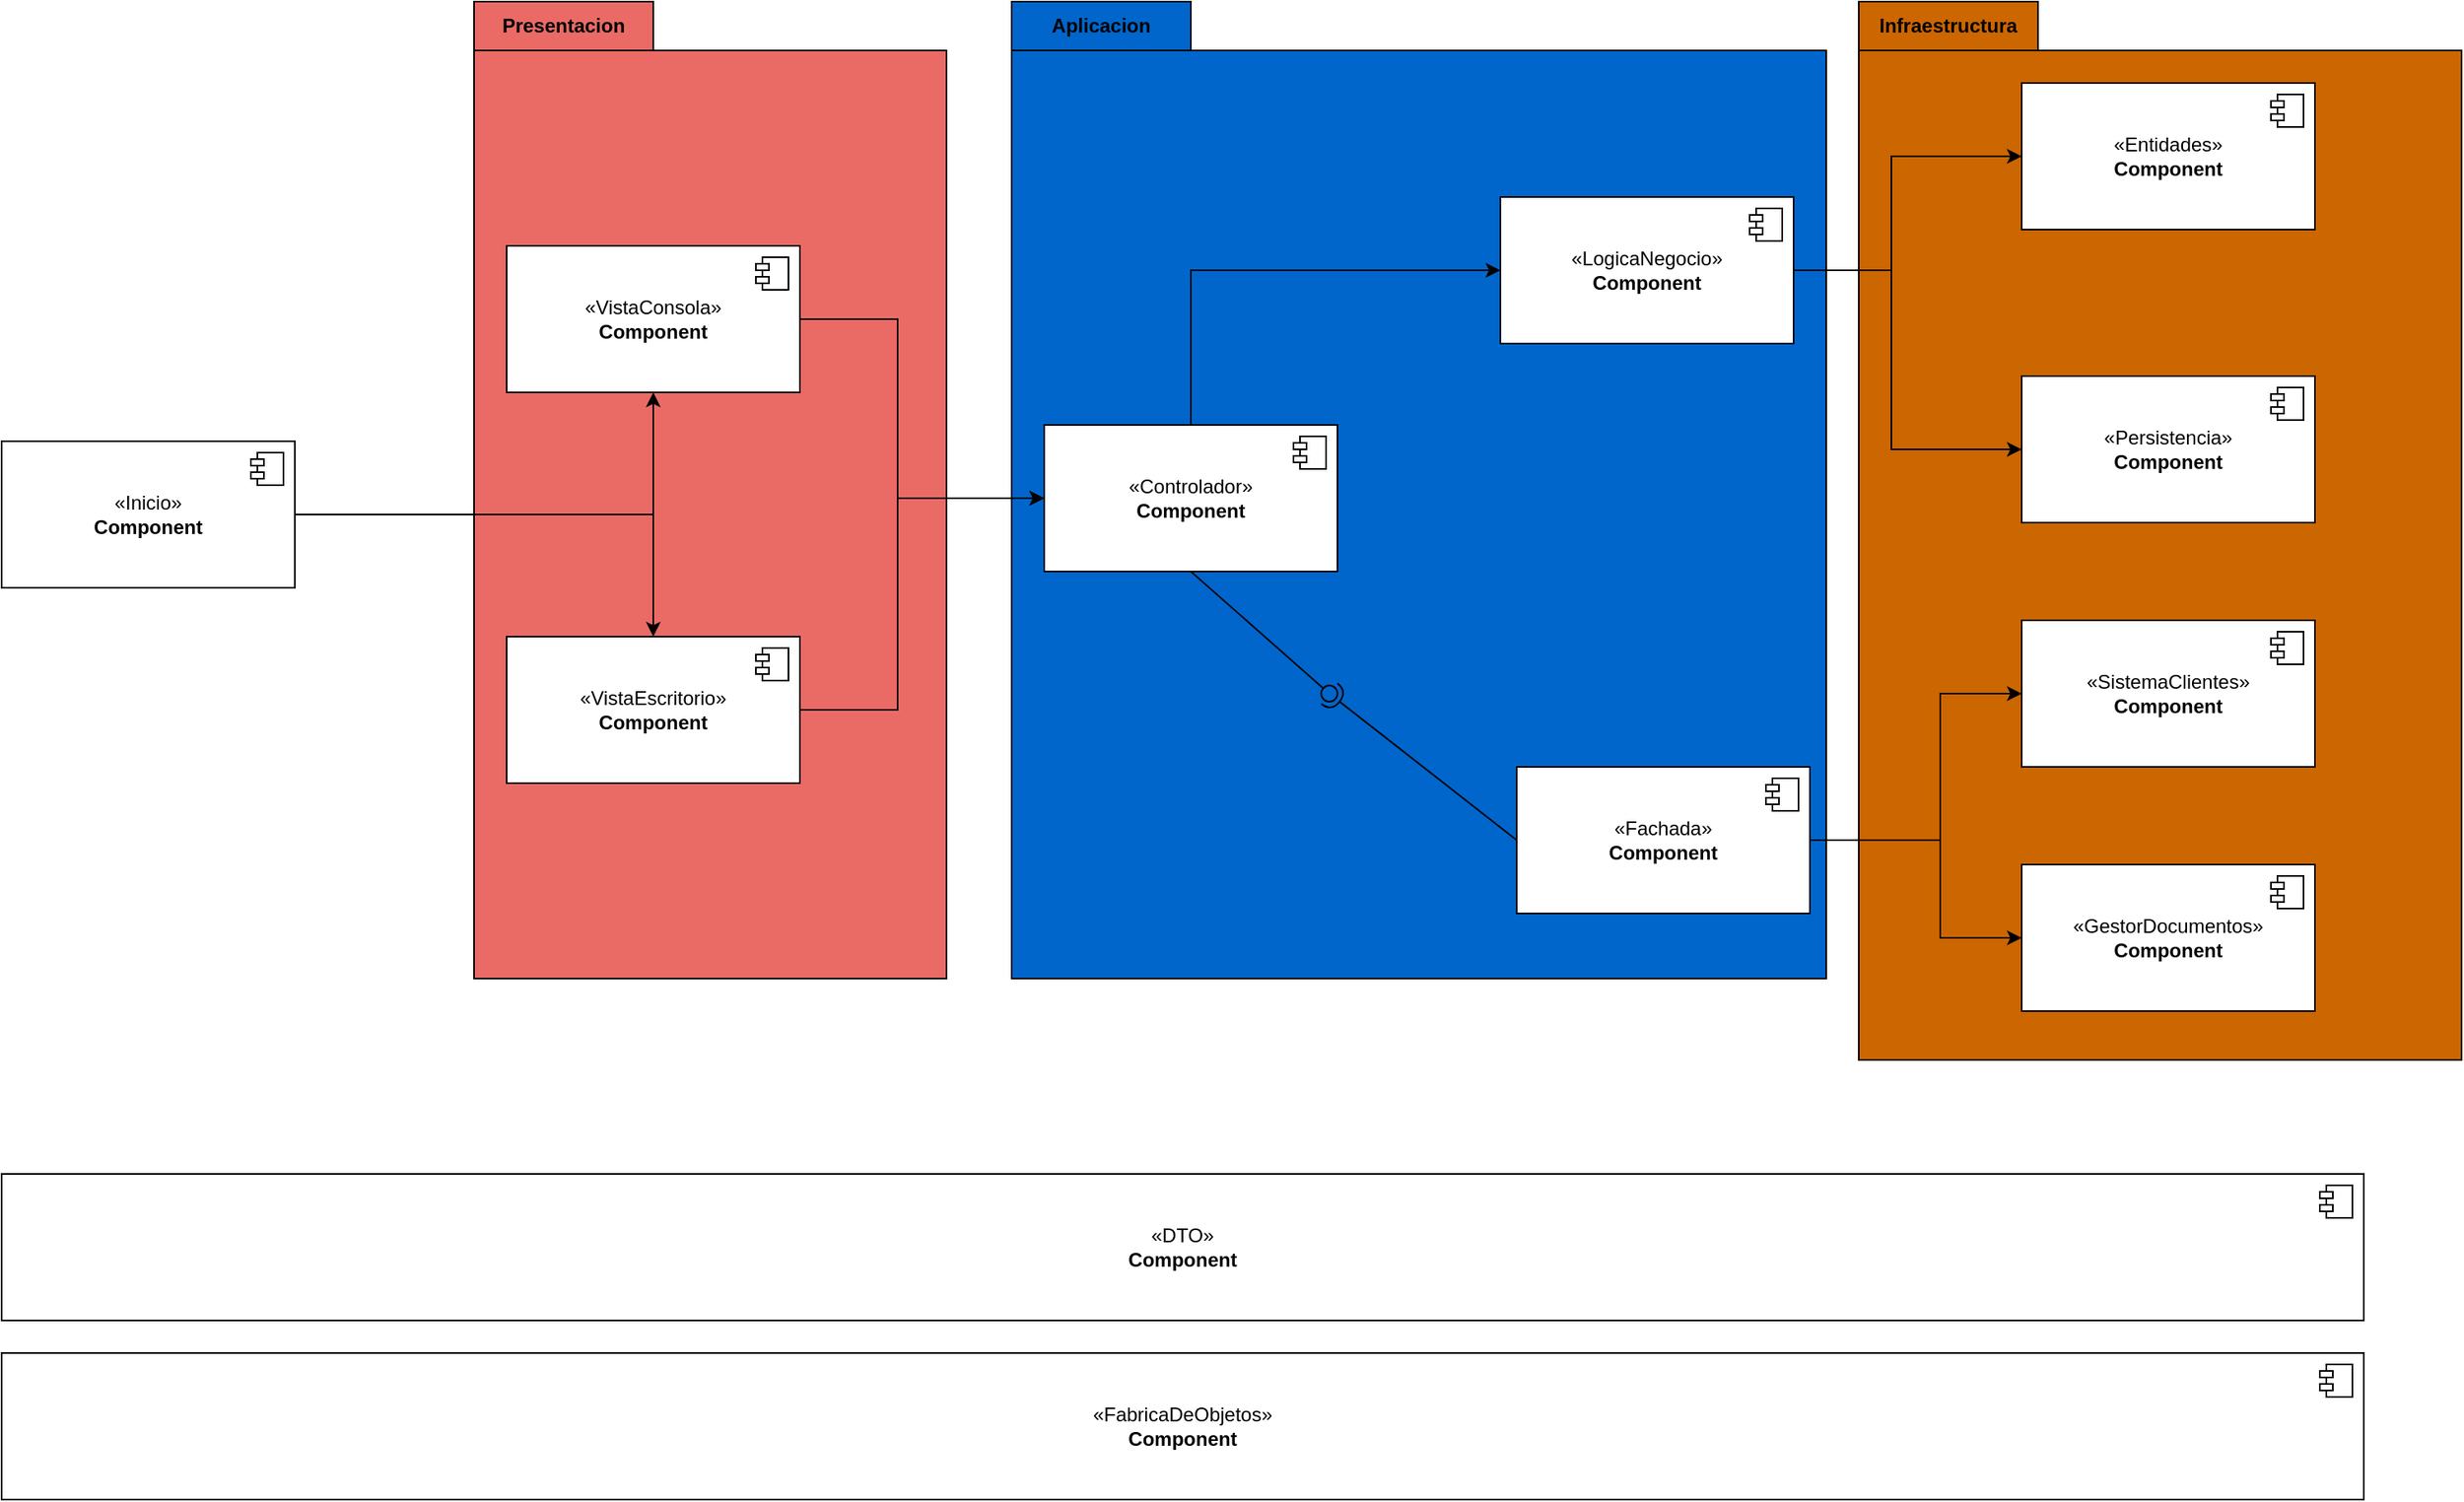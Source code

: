<mxfile version="24.7.15" pages="13">
  <diagram name="Arquitectura Solución" id="L3P05QYp5gnpcSbx-dNq">
    <mxGraphModel dx="1674" dy="778" grid="1" gridSize="10" guides="1" tooltips="1" connect="1" arrows="1" fold="1" page="1" pageScale="1" pageWidth="827" pageHeight="1169" math="0" shadow="0">
      <root>
        <mxCell id="0" />
        <mxCell id="1" parent="0" />
        <mxCell id="PMpqUaggwcWbGWQHDhJm-5" value="Aplicacion" style="shape=folder;fontStyle=1;tabWidth=110;tabHeight=30;tabPosition=left;html=1;boundedLbl=1;labelInHeader=1;container=1;collapsible=0;whiteSpace=wrap;fillColor=#0066CC;" vertex="1" parent="1">
          <mxGeometry x="710" y="60" width="500" height="600" as="geometry" />
        </mxCell>
        <mxCell id="PMpqUaggwcWbGWQHDhJm-6" value="" style="html=1;strokeColor=none;resizeWidth=1;resizeHeight=1;fillColor=none;part=1;connectable=0;allowArrows=0;deletable=0;whiteSpace=wrap;" vertex="1" parent="PMpqUaggwcWbGWQHDhJm-5">
          <mxGeometry width="500.0" height="420" relative="1" as="geometry">
            <mxPoint y="30" as="offset" />
          </mxGeometry>
        </mxCell>
        <mxCell id="PMpqUaggwcWbGWQHDhJm-3" value="Infraestructura" style="shape=folder;fontStyle=1;tabWidth=110;tabHeight=30;tabPosition=left;html=1;boundedLbl=1;labelInHeader=1;container=1;collapsible=0;whiteSpace=wrap;fillColor=#CC6600;" vertex="1" parent="1">
          <mxGeometry x="1230" y="60" width="370" height="650" as="geometry" />
        </mxCell>
        <mxCell id="PMpqUaggwcWbGWQHDhJm-4" value="" style="html=1;strokeColor=none;resizeWidth=1;resizeHeight=1;fillColor=none;part=1;connectable=0;allowArrows=0;deletable=0;whiteSpace=wrap;" vertex="1" parent="PMpqUaggwcWbGWQHDhJm-3">
          <mxGeometry width="370.0" height="455" relative="1" as="geometry">
            <mxPoint y="30" as="offset" />
          </mxGeometry>
        </mxCell>
        <mxCell id="PMpqUaggwcWbGWQHDhJm-1" value="Presentacion" style="shape=folder;fontStyle=1;tabWidth=110;tabHeight=30;tabPosition=left;html=1;boundedLbl=1;labelInHeader=1;container=1;collapsible=0;whiteSpace=wrap;fillColor=#EA6B66;" vertex="1" parent="1">
          <mxGeometry x="380" y="60" width="290" height="600" as="geometry" />
        </mxCell>
        <mxCell id="PMpqUaggwcWbGWQHDhJm-2" value="" style="html=1;strokeColor=none;resizeWidth=1;resizeHeight=1;fillColor=none;part=1;connectable=0;allowArrows=0;deletable=0;whiteSpace=wrap;" vertex="1" parent="PMpqUaggwcWbGWQHDhJm-1">
          <mxGeometry width="290.0" height="420" relative="1" as="geometry">
            <mxPoint y="30" as="offset" />
          </mxGeometry>
        </mxCell>
        <mxCell id="AHWLYDi_CE-tXqKCGnm_-7" value="" style="edgeStyle=orthogonalEdgeStyle;rounded=0;orthogonalLoop=1;jettySize=auto;html=1;" edge="1" parent="1" source="AHWLYDi_CE-tXqKCGnm_-3" target="AHWLYDi_CE-tXqKCGnm_-5">
          <mxGeometry relative="1" as="geometry" />
        </mxCell>
        <mxCell id="AHWLYDi_CE-tXqKCGnm_-10" value="" style="edgeStyle=orthogonalEdgeStyle;rounded=0;orthogonalLoop=1;jettySize=auto;html=1;" edge="1" parent="1" source="AHWLYDi_CE-tXqKCGnm_-3" target="AHWLYDi_CE-tXqKCGnm_-8">
          <mxGeometry relative="1" as="geometry" />
        </mxCell>
        <UserObject label="«Inicio»&lt;br&gt;&lt;b&gt;Component&lt;/b&gt;" link="data:page/id,500bdMLOCVroRcOwCcNz" id="AHWLYDi_CE-tXqKCGnm_-3">
          <mxCell style="html=1;dropTarget=0;whiteSpace=wrap;" vertex="1" parent="1">
            <mxGeometry x="90" y="330" width="180" height="90" as="geometry" />
          </mxCell>
        </UserObject>
        <mxCell id="AHWLYDi_CE-tXqKCGnm_-4" value="" style="shape=module;jettyWidth=8;jettyHeight=4;" vertex="1" parent="AHWLYDi_CE-tXqKCGnm_-3">
          <mxGeometry x="1" width="20" height="20" relative="1" as="geometry">
            <mxPoint x="-27" y="7" as="offset" />
          </mxGeometry>
        </mxCell>
        <mxCell id="AHWLYDi_CE-tXqKCGnm_-13" value="" style="edgeStyle=orthogonalEdgeStyle;rounded=0;orthogonalLoop=1;jettySize=auto;html=1;entryX=0;entryY=0.5;entryDx=0;entryDy=0;" edge="1" parent="1" source="AHWLYDi_CE-tXqKCGnm_-5" target="AHWLYDi_CE-tXqKCGnm_-11">
          <mxGeometry relative="1" as="geometry">
            <Array as="points">
              <mxPoint x="640" y="255" />
              <mxPoint x="640" y="365" />
            </Array>
          </mxGeometry>
        </mxCell>
        <UserObject label="«VistaConsola»&lt;br&gt;&lt;b&gt;Component&lt;/b&gt;" linkTarget="_blank" link="data:page/id,t9fjameSeuI1NiZNdyFa" id="AHWLYDi_CE-tXqKCGnm_-5">
          <mxCell style="html=1;dropTarget=0;whiteSpace=wrap;" vertex="1" parent="1">
            <mxGeometry x="400" y="210" width="180" height="90" as="geometry" />
          </mxCell>
        </UserObject>
        <mxCell id="AHWLYDi_CE-tXqKCGnm_-6" value="" style="shape=module;jettyWidth=8;jettyHeight=4;" vertex="1" parent="AHWLYDi_CE-tXqKCGnm_-5">
          <mxGeometry x="1" width="20" height="20" relative="1" as="geometry">
            <mxPoint x="-27" y="7" as="offset" />
          </mxGeometry>
        </mxCell>
        <UserObject label="«VistaEscritorio»&lt;br&gt;&lt;b&gt;Component&lt;/b&gt;" link="data:page/id,ER7NewVG4rDd0lWrh29K" id="AHWLYDi_CE-tXqKCGnm_-8">
          <mxCell style="html=1;dropTarget=0;whiteSpace=wrap;" vertex="1" parent="1">
            <mxGeometry x="400" y="450" width="180" height="90" as="geometry" />
          </mxCell>
        </UserObject>
        <mxCell id="AHWLYDi_CE-tXqKCGnm_-9" value="" style="shape=module;jettyWidth=8;jettyHeight=4;" vertex="1" parent="AHWLYDi_CE-tXqKCGnm_-8">
          <mxGeometry x="1" width="20" height="20" relative="1" as="geometry">
            <mxPoint x="-27" y="7" as="offset" />
          </mxGeometry>
        </mxCell>
        <UserObject label="«Controlador»&lt;br&gt;&lt;b&gt;Component&lt;/b&gt;" link="data:page/id,Qo--769t-xHbuMya7tH7" linkTarget="_blank" id="AHWLYDi_CE-tXqKCGnm_-11">
          <mxCell style="html=1;dropTarget=0;whiteSpace=wrap;" vertex="1" parent="1">
            <mxGeometry x="730" y="320" width="180" height="90" as="geometry" />
          </mxCell>
        </UserObject>
        <mxCell id="AHWLYDi_CE-tXqKCGnm_-12" value="" style="shape=module;jettyWidth=8;jettyHeight=4;" vertex="1" parent="AHWLYDi_CE-tXqKCGnm_-11">
          <mxGeometry x="1" width="20" height="20" relative="1" as="geometry">
            <mxPoint x="-27" y="7" as="offset" />
          </mxGeometry>
        </mxCell>
        <mxCell id="pgCX4IWg20pDEEHGkYY0-1" value="" style="endArrow=classic;html=1;rounded=0;exitX=1;exitY=0.5;exitDx=0;exitDy=0;entryX=0;entryY=0.5;entryDx=0;entryDy=0;" edge="1" parent="1" source="AHWLYDi_CE-tXqKCGnm_-8" target="AHWLYDi_CE-tXqKCGnm_-11">
          <mxGeometry width="50" height="50" relative="1" as="geometry">
            <mxPoint x="720" y="490" as="sourcePoint" />
            <mxPoint x="770" y="440" as="targetPoint" />
            <Array as="points">
              <mxPoint x="640" y="495" />
              <mxPoint x="640" y="365" />
            </Array>
          </mxGeometry>
        </mxCell>
        <UserObject label="«LogicaNegocio»&lt;br&gt;&lt;b&gt;Component&lt;/b&gt;" link="data:page/id,1KIdTUGsg5q0L3RoyDt8" id="pgCX4IWg20pDEEHGkYY0-2">
          <mxCell style="html=1;dropTarget=0;whiteSpace=wrap;" vertex="1" parent="1">
            <mxGeometry x="1010" y="180" width="180" height="90" as="geometry" />
          </mxCell>
        </UserObject>
        <mxCell id="pgCX4IWg20pDEEHGkYY0-3" value="" style="shape=module;jettyWidth=8;jettyHeight=4;" vertex="1" parent="pgCX4IWg20pDEEHGkYY0-2">
          <mxGeometry x="1" width="20" height="20" relative="1" as="geometry">
            <mxPoint x="-27" y="7" as="offset" />
          </mxGeometry>
        </mxCell>
        <mxCell id="pgCX4IWg20pDEEHGkYY0-5" value="" style="endArrow=classic;html=1;rounded=0;exitX=0.5;exitY=0;exitDx=0;exitDy=0;entryX=0;entryY=0.5;entryDx=0;entryDy=0;" edge="1" parent="1" source="AHWLYDi_CE-tXqKCGnm_-11" target="pgCX4IWg20pDEEHGkYY0-2">
          <mxGeometry width="50" height="50" relative="1" as="geometry">
            <mxPoint x="1090" y="380" as="sourcePoint" />
            <mxPoint x="1140" y="330" as="targetPoint" />
            <Array as="points">
              <mxPoint x="820" y="225" />
            </Array>
          </mxGeometry>
        </mxCell>
        <mxCell id="pgCX4IWg20pDEEHGkYY0-6" value="«Fachada»&lt;br&gt;&lt;b&gt;Component&lt;/b&gt;" style="html=1;dropTarget=0;whiteSpace=wrap;" vertex="1" parent="1">
          <mxGeometry x="1020" y="530" width="180" height="90" as="geometry" />
        </mxCell>
        <mxCell id="pgCX4IWg20pDEEHGkYY0-7" value="" style="shape=module;jettyWidth=8;jettyHeight=4;" vertex="1" parent="pgCX4IWg20pDEEHGkYY0-6">
          <mxGeometry x="1" width="20" height="20" relative="1" as="geometry">
            <mxPoint x="-27" y="7" as="offset" />
          </mxGeometry>
        </mxCell>
        <mxCell id="pgCX4IWg20pDEEHGkYY0-9" value="" style="rounded=0;orthogonalLoop=1;jettySize=auto;html=1;endArrow=halfCircle;endFill=0;endSize=6;strokeWidth=1;sketch=0;exitX=0;exitY=0.5;exitDx=0;exitDy=0;" edge="1" target="pgCX4IWg20pDEEHGkYY0-11" parent="1" source="pgCX4IWg20pDEEHGkYY0-6">
          <mxGeometry relative="1" as="geometry">
            <mxPoint x="1110" y="415" as="sourcePoint" />
          </mxGeometry>
        </mxCell>
        <mxCell id="pgCX4IWg20pDEEHGkYY0-10" value="" style="rounded=0;orthogonalLoop=1;jettySize=auto;html=1;endArrow=oval;endFill=0;sketch=0;sourcePerimeterSpacing=0;targetPerimeterSpacing=0;endSize=10;exitX=0.5;exitY=1;exitDx=0;exitDy=0;" edge="1" target="pgCX4IWg20pDEEHGkYY0-11" parent="1" source="AHWLYDi_CE-tXqKCGnm_-11">
          <mxGeometry relative="1" as="geometry">
            <mxPoint x="1070" y="415" as="sourcePoint" />
          </mxGeometry>
        </mxCell>
        <mxCell id="pgCX4IWg20pDEEHGkYY0-11" value="" style="ellipse;whiteSpace=wrap;html=1;align=center;aspect=fixed;fillColor=none;strokeColor=none;resizable=0;perimeter=centerPerimeter;rotatable=0;allowArrows=0;points=[];outlineConnect=1;" vertex="1" parent="1">
          <mxGeometry x="900" y="480" width="10" height="10" as="geometry" />
        </mxCell>
        <mxCell id="pgCX4IWg20pDEEHGkYY0-12" value="«Entidades»&lt;br&gt;&lt;b&gt;Component&lt;/b&gt;" style="html=1;dropTarget=0;whiteSpace=wrap;" vertex="1" parent="1">
          <mxGeometry x="1330" y="110" width="180" height="90" as="geometry" />
        </mxCell>
        <mxCell id="pgCX4IWg20pDEEHGkYY0-13" value="" style="shape=module;jettyWidth=8;jettyHeight=4;" vertex="1" parent="pgCX4IWg20pDEEHGkYY0-12">
          <mxGeometry x="1" width="20" height="20" relative="1" as="geometry">
            <mxPoint x="-27" y="7" as="offset" />
          </mxGeometry>
        </mxCell>
        <UserObject label="«Persistencia»&lt;br&gt;&lt;b&gt;Component&lt;/b&gt;" link="data:page/id,CfEeu_XK7ATHl9sUvJcs" id="pgCX4IWg20pDEEHGkYY0-14">
          <mxCell style="html=1;dropTarget=0;whiteSpace=wrap;" vertex="1" parent="1">
            <mxGeometry x="1330" y="290" width="180" height="90" as="geometry" />
          </mxCell>
        </UserObject>
        <mxCell id="pgCX4IWg20pDEEHGkYY0-15" value="" style="shape=module;jettyWidth=8;jettyHeight=4;" vertex="1" parent="pgCX4IWg20pDEEHGkYY0-14">
          <mxGeometry x="1" width="20" height="20" relative="1" as="geometry">
            <mxPoint x="-27" y="7" as="offset" />
          </mxGeometry>
        </mxCell>
        <UserObject label="«SistemaClientes»&lt;br&gt;&lt;b&gt;Component&lt;/b&gt;" link="data:page/id,8IXlKwMzVV540CAFuPSH" id="pgCX4IWg20pDEEHGkYY0-16">
          <mxCell style="html=1;dropTarget=0;whiteSpace=wrap;" vertex="1" parent="1">
            <mxGeometry x="1330" y="440" width="180" height="90" as="geometry" />
          </mxCell>
        </UserObject>
        <mxCell id="pgCX4IWg20pDEEHGkYY0-17" value="" style="shape=module;jettyWidth=8;jettyHeight=4;" vertex="1" parent="pgCX4IWg20pDEEHGkYY0-16">
          <mxGeometry x="1" width="20" height="20" relative="1" as="geometry">
            <mxPoint x="-27" y="7" as="offset" />
          </mxGeometry>
        </mxCell>
        <UserObject label="«GestorDocumentos»&lt;br&gt;&lt;b&gt;Component&lt;/b&gt;" link="data:page/id,1P7hXE6K-WHTmHODevi-" id="pgCX4IWg20pDEEHGkYY0-18">
          <mxCell style="html=1;dropTarget=0;whiteSpace=wrap;" vertex="1" parent="1">
            <mxGeometry x="1330" y="590" width="180" height="90" as="geometry" />
          </mxCell>
        </UserObject>
        <mxCell id="pgCX4IWg20pDEEHGkYY0-19" value="" style="shape=module;jettyWidth=8;jettyHeight=4;" vertex="1" parent="pgCX4IWg20pDEEHGkYY0-18">
          <mxGeometry x="1" width="20" height="20" relative="1" as="geometry">
            <mxPoint x="-27" y="7" as="offset" />
          </mxGeometry>
        </mxCell>
        <mxCell id="pgCX4IWg20pDEEHGkYY0-20" value="" style="endArrow=classic;html=1;rounded=0;entryX=0;entryY=0.5;entryDx=0;entryDy=0;exitX=1;exitY=0.5;exitDx=0;exitDy=0;" edge="1" parent="1" source="pgCX4IWg20pDEEHGkYY0-6" target="pgCX4IWg20pDEEHGkYY0-16">
          <mxGeometry width="50" height="50" relative="1" as="geometry">
            <mxPoint x="1190" y="560" as="sourcePoint" />
            <mxPoint x="1240" y="510" as="targetPoint" />
            <Array as="points">
              <mxPoint x="1280" y="575" />
              <mxPoint x="1280" y="485" />
            </Array>
          </mxGeometry>
        </mxCell>
        <mxCell id="pgCX4IWg20pDEEHGkYY0-21" value="" style="endArrow=classic;html=1;rounded=0;entryX=0;entryY=0.5;entryDx=0;entryDy=0;exitX=1;exitY=0.5;exitDx=0;exitDy=0;" edge="1" parent="1" source="pgCX4IWg20pDEEHGkYY0-6" target="pgCX4IWg20pDEEHGkYY0-18">
          <mxGeometry width="50" height="50" relative="1" as="geometry">
            <mxPoint x="1210" y="585" as="sourcePoint" />
            <mxPoint x="1340" y="495" as="targetPoint" />
            <Array as="points">
              <mxPoint x="1280" y="575" />
              <mxPoint x="1280" y="635" />
            </Array>
          </mxGeometry>
        </mxCell>
        <mxCell id="pgCX4IWg20pDEEHGkYY0-22" value="" style="endArrow=classic;html=1;rounded=0;exitX=1;exitY=0.5;exitDx=0;exitDy=0;entryX=0;entryY=0.5;entryDx=0;entryDy=0;" edge="1" parent="1" source="pgCX4IWg20pDEEHGkYY0-2" target="pgCX4IWg20pDEEHGkYY0-12">
          <mxGeometry width="50" height="50" relative="1" as="geometry">
            <mxPoint x="1250" y="250" as="sourcePoint" />
            <mxPoint x="1300" y="200" as="targetPoint" />
            <Array as="points">
              <mxPoint x="1250" y="225" />
              <mxPoint x="1250" y="155" />
            </Array>
          </mxGeometry>
        </mxCell>
        <mxCell id="pgCX4IWg20pDEEHGkYY0-23" value="" style="endArrow=classic;html=1;rounded=0;exitX=1;exitY=0.5;exitDx=0;exitDy=0;entryX=0;entryY=0.5;entryDx=0;entryDy=0;" edge="1" parent="1" source="pgCX4IWg20pDEEHGkYY0-2" target="pgCX4IWg20pDEEHGkYY0-14">
          <mxGeometry width="50" height="50" relative="1" as="geometry">
            <mxPoint x="1200" y="235" as="sourcePoint" />
            <mxPoint x="1340" y="165" as="targetPoint" />
            <Array as="points">
              <mxPoint x="1250" y="225" />
              <mxPoint x="1250" y="335" />
            </Array>
          </mxGeometry>
        </mxCell>
        <UserObject label="«DTO&lt;span style=&quot;background-color: initial;&quot;&gt;»&lt;/span&gt;&lt;div&gt;&lt;b&gt;Component&lt;/b&gt;&lt;/div&gt;" link="data:page/id,Ecca5c1mCYrG_oJbwzY1" id="GcZVWf8R-lZHt8NO2icz-1">
          <mxCell style="html=1;dropTarget=0;whiteSpace=wrap;" vertex="1" parent="1">
            <mxGeometry x="90" y="780" width="1450" height="90" as="geometry" />
          </mxCell>
        </UserObject>
        <mxCell id="GcZVWf8R-lZHt8NO2icz-2" value="" style="shape=module;jettyWidth=8;jettyHeight=4;" vertex="1" parent="GcZVWf8R-lZHt8NO2icz-1">
          <mxGeometry x="1" width="20" height="20" relative="1" as="geometry">
            <mxPoint x="-27" y="7" as="offset" />
          </mxGeometry>
        </mxCell>
        <UserObject label="«FabricaDeObjetos&lt;span style=&quot;background-color: initial;&quot;&gt;»&lt;/span&gt;&lt;div&gt;&lt;b&gt;Component&lt;/b&gt;&lt;/div&gt;" link="data:page/id,KHFXK62gHCGOPzW42aE2" id="GcZVWf8R-lZHt8NO2icz-3">
          <mxCell style="html=1;dropTarget=0;whiteSpace=wrap;" vertex="1" parent="1">
            <mxGeometry x="90" y="890" width="1450" height="90" as="geometry" />
          </mxCell>
        </UserObject>
        <mxCell id="GcZVWf8R-lZHt8NO2icz-4" value="" style="shape=module;jettyWidth=8;jettyHeight=4;" vertex="1" parent="GcZVWf8R-lZHt8NO2icz-3">
          <mxGeometry x="1" width="20" height="20" relative="1" as="geometry">
            <mxPoint x="-27" y="7" as="offset" />
          </mxGeometry>
        </mxCell>
      </root>
    </mxGraphModel>
  </diagram>
  <diagram id="Qo--769t-xHbuMya7tH7" name="Controlador">
    <mxGraphModel dx="797" dy="370" grid="1" gridSize="10" guides="1" tooltips="1" connect="1" arrows="1" fold="1" page="1" pageScale="1" pageWidth="827" pageHeight="1169" math="0" shadow="0">
      <root>
        <mxCell id="0" />
        <mxCell id="1" parent="0" />
        <mxCell id="kdiKVNkqRTIJiJ19qM1U-1" value="InscripcionControlador" style="swimlane;fontStyle=1;align=center;verticalAlign=top;childLayout=stackLayout;horizontal=1;startSize=26;horizontalStack=0;resizeParent=1;resizeParentMax=0;resizeLast=0;collapsible=1;marginBottom=0;whiteSpace=wrap;html=1;" vertex="1" parent="1">
          <mxGeometry x="320" y="330" width="290" height="110" as="geometry" />
        </mxCell>
        <mxCell id="kdiKVNkqRTIJiJ19qM1U-2" value="- _inscripcionServicio : IInscripcionServicio" style="text;strokeColor=none;fillColor=none;align=left;verticalAlign=top;spacingLeft=4;spacingRight=4;overflow=hidden;rotatable=0;points=[[0,0.5],[1,0.5]];portConstraint=eastwest;whiteSpace=wrap;html=1;" vertex="1" parent="kdiKVNkqRTIJiJ19qM1U-1">
          <mxGeometry y="26" width="290" height="24" as="geometry" />
        </mxCell>
        <mxCell id="kdiKVNkqRTIJiJ19qM1U-3" value="" style="line;strokeWidth=1;fillColor=none;align=left;verticalAlign=middle;spacingTop=-1;spacingLeft=3;spacingRight=3;rotatable=0;labelPosition=right;points=[];portConstraint=eastwest;strokeColor=inherit;" vertex="1" parent="kdiKVNkqRTIJiJ19qM1U-1">
          <mxGeometry y="50" width="290" height="8" as="geometry" />
        </mxCell>
        <mxCell id="kdiKVNkqRTIJiJ19qM1U-4" value="+ InscripcionControlador(IInscripcionServicio)" style="text;strokeColor=none;fillColor=none;align=left;verticalAlign=top;spacingLeft=4;spacingRight=4;overflow=hidden;rotatable=0;points=[[0,0.5],[1,0.5]];portConstraint=eastwest;whiteSpace=wrap;html=1;" vertex="1" parent="kdiKVNkqRTIJiJ19qM1U-1">
          <mxGeometry y="58" width="290" height="26" as="geometry" />
        </mxCell>
        <mxCell id="Fwp5gVtunrBQeFMCOA6R-1" value="+ InscribirCurso(personaId: int, cursoId: int): void" style="text;strokeColor=none;fillColor=none;align=left;verticalAlign=top;spacingLeft=4;spacingRight=4;overflow=hidden;rotatable=0;points=[[0,0.5],[1,0.5]];portConstraint=eastwest;whiteSpace=wrap;html=1;" vertex="1" parent="kdiKVNkqRTIJiJ19qM1U-1">
          <mxGeometry y="84" width="290" height="26" as="geometry" />
        </mxCell>
        <mxCell id="Fwp5gVtunrBQeFMCOA6R-3" value="«interface»&lt;br&gt;&lt;b&gt;IInscripcionServicio&lt;/b&gt;" style="swimlane;fontStyle=0;childLayout=stackLayout;horizontal=1;startSize=26;fillColor=none;horizontalStack=0;resizeParent=1;resizeParentMax=0;resizeLast=0;collapsible=1;marginBottom=0;whiteSpace=wrap;html=1;" vertex="1" parent="1">
          <mxGeometry x="310" y="210" width="310" height="52" as="geometry" />
        </mxCell>
        <mxCell id="Fwp5gVtunrBQeFMCOA6R-4" value="+ InscribirCurso(personaId: inr, cursoId: int) : void" style="text;strokeColor=none;fillColor=none;align=left;verticalAlign=top;spacingLeft=4;spacingRight=4;overflow=hidden;rotatable=0;points=[[0,0.5],[1,0.5]];portConstraint=eastwest;whiteSpace=wrap;html=1;" vertex="1" parent="Fwp5gVtunrBQeFMCOA6R-3">
          <mxGeometry y="26" width="310" height="26" as="geometry" />
        </mxCell>
        <mxCell id="Fwp5gVtunrBQeFMCOA6R-8" value="" style="endArrow=open;html=1;rounded=0;align=center;verticalAlign=bottom;dashed=1;endFill=0;labelBackgroundColor=none;" edge="1" parent="1" source="kdiKVNkqRTIJiJ19qM1U-1" target="Fwp5gVtunrBQeFMCOA6R-3">
          <mxGeometry relative="1" as="geometry">
            <mxPoint x="410" y="330" as="sourcePoint" />
            <mxPoint x="570" y="330" as="targetPoint" />
          </mxGeometry>
        </mxCell>
        <mxCell id="Fwp5gVtunrBQeFMCOA6R-9" value="" style="resizable=0;html=1;align=center;verticalAlign=top;labelBackgroundColor=none;" connectable="0" vertex="1" parent="Fwp5gVtunrBQeFMCOA6R-8">
          <mxGeometry relative="1" as="geometry" />
        </mxCell>
      </root>
    </mxGraphModel>
  </diagram>
  <diagram id="iItQC7YoZkWceUlXs0tO" name="Entidades">
    <mxGraphModel dx="1674" dy="778" grid="1" gridSize="10" guides="1" tooltips="1" connect="1" arrows="1" fold="1" page="1" pageScale="1" pageWidth="827" pageHeight="1169" math="0" shadow="0">
      <root>
        <mxCell id="0" />
        <mxCell id="1" parent="0" />
        <mxCell id="Nq3tR-X2iIvkRuJy4wW5-1" value="Curso" style="swimlane;fontStyle=0;childLayout=stackLayout;horizontal=1;startSize=26;fillColor=none;horizontalStack=0;resizeParent=1;resizeParentMax=0;resizeLast=0;collapsible=1;marginBottom=0;whiteSpace=wrap;html=1;" vertex="1" parent="1">
          <mxGeometry x="230" y="250" width="140" height="104" as="geometry" />
        </mxCell>
        <mxCell id="Nq3tR-X2iIvkRuJy4wW5-2" value="+ Id : int" style="text;strokeColor=none;fillColor=none;align=left;verticalAlign=top;spacingLeft=4;spacingRight=4;overflow=hidden;rotatable=0;points=[[0,0.5],[1,0.5]];portConstraint=eastwest;whiteSpace=wrap;html=1;" vertex="1" parent="Nq3tR-X2iIvkRuJy4wW5-1">
          <mxGeometry y="26" width="140" height="26" as="geometry" />
        </mxCell>
        <mxCell id="Nq3tR-X2iIvkRuJy4wW5-3" value="+ Nombre : string" style="text;strokeColor=none;fillColor=none;align=left;verticalAlign=top;spacingLeft=4;spacingRight=4;overflow=hidden;rotatable=0;points=[[0,0.5],[1,0.5]];portConstraint=eastwest;whiteSpace=wrap;html=1;" vertex="1" parent="Nq3tR-X2iIvkRuJy4wW5-1">
          <mxGeometry y="52" width="140" height="26" as="geometry" />
        </mxCell>
        <mxCell id="Nq3tR-X2iIvkRuJy4wW5-4" value="+ Creditos : int" style="text;strokeColor=none;fillColor=none;align=left;verticalAlign=top;spacingLeft=4;spacingRight=4;overflow=hidden;rotatable=0;points=[[0,0.5],[1,0.5]];portConstraint=eastwest;whiteSpace=wrap;html=1;" vertex="1" parent="Nq3tR-X2iIvkRuJy4wW5-1">
          <mxGeometry y="78" width="140" height="26" as="geometry" />
        </mxCell>
        <mxCell id="Nq3tR-X2iIvkRuJy4wW5-5" value="Inscripcion" style="swimlane;fontStyle=0;childLayout=stackLayout;horizontal=1;startSize=26;fillColor=none;horizontalStack=0;resizeParent=1;resizeParentMax=0;resizeLast=0;collapsible=1;marginBottom=0;whiteSpace=wrap;html=1;" vertex="1" parent="1">
          <mxGeometry x="320" y="450" width="200" height="130" as="geometry" />
        </mxCell>
        <mxCell id="Nq3tR-X2iIvkRuJy4wW5-6" value="+ Id : int" style="text;strokeColor=none;fillColor=none;align=left;verticalAlign=top;spacingLeft=4;spacingRight=4;overflow=hidden;rotatable=0;points=[[0,0.5],[1,0.5]];portConstraint=eastwest;whiteSpace=wrap;html=1;" vertex="1" parent="Nq3tR-X2iIvkRuJy4wW5-5">
          <mxGeometry y="26" width="200" height="26" as="geometry" />
        </mxCell>
        <mxCell id="Nq3tR-X2iIvkRuJy4wW5-7" value="+ PersonaId : int" style="text;strokeColor=none;fillColor=none;align=left;verticalAlign=top;spacingLeft=4;spacingRight=4;overflow=hidden;rotatable=0;points=[[0,0.5],[1,0.5]];portConstraint=eastwest;whiteSpace=wrap;html=1;" vertex="1" parent="Nq3tR-X2iIvkRuJy4wW5-5">
          <mxGeometry y="52" width="200" height="26" as="geometry" />
        </mxCell>
        <mxCell id="Nq3tR-X2iIvkRuJy4wW5-9" value="+ CursoId : int" style="text;strokeColor=none;fillColor=none;align=left;verticalAlign=top;spacingLeft=4;spacingRight=4;overflow=hidden;rotatable=0;points=[[0,0.5],[1,0.5]];portConstraint=eastwest;whiteSpace=wrap;html=1;" vertex="1" parent="Nq3tR-X2iIvkRuJy4wW5-5">
          <mxGeometry y="78" width="200" height="26" as="geometry" />
        </mxCell>
        <mxCell id="Nq3tR-X2iIvkRuJy4wW5-8" value="+ FechaInscripcion : DataTime" style="text;strokeColor=none;fillColor=none;align=left;verticalAlign=top;spacingLeft=4;spacingRight=4;overflow=hidden;rotatable=0;points=[[0,0.5],[1,0.5]];portConstraint=eastwest;whiteSpace=wrap;html=1;" vertex="1" parent="Nq3tR-X2iIvkRuJy4wW5-5">
          <mxGeometry y="104" width="200" height="26" as="geometry" />
        </mxCell>
        <mxCell id="Nq3tR-X2iIvkRuJy4wW5-10" value="Persona" style="swimlane;fontStyle=0;childLayout=stackLayout;horizontal=1;startSize=26;fillColor=none;horizontalStack=0;resizeParent=1;resizeParentMax=0;resizeLast=0;collapsible=1;marginBottom=0;whiteSpace=wrap;html=1;" vertex="1" parent="1">
          <mxGeometry x="500" y="237" width="150" height="130" as="geometry" />
        </mxCell>
        <mxCell id="Nq3tR-X2iIvkRuJy4wW5-11" value="+ Id : int" style="text;strokeColor=none;fillColor=none;align=left;verticalAlign=top;spacingLeft=4;spacingRight=4;overflow=hidden;rotatable=0;points=[[0,0.5],[1,0.5]];portConstraint=eastwest;whiteSpace=wrap;html=1;" vertex="1" parent="Nq3tR-X2iIvkRuJy4wW5-10">
          <mxGeometry y="26" width="150" height="26" as="geometry" />
        </mxCell>
        <mxCell id="Nq3tR-X2iIvkRuJy4wW5-12" value="+ Nombre : string" style="text;strokeColor=none;fillColor=none;align=left;verticalAlign=top;spacingLeft=4;spacingRight=4;overflow=hidden;rotatable=0;points=[[0,0.5],[1,0.5]];portConstraint=eastwest;whiteSpace=wrap;html=1;" vertex="1" parent="Nq3tR-X2iIvkRuJy4wW5-10">
          <mxGeometry y="52" width="150" height="26" as="geometry" />
        </mxCell>
        <mxCell id="Nq3tR-X2iIvkRuJy4wW5-13" value="+ CreditosMaximos : int" style="text;strokeColor=none;fillColor=none;align=left;verticalAlign=top;spacingLeft=4;spacingRight=4;overflow=hidden;rotatable=0;points=[[0,0.5],[1,0.5]];portConstraint=eastwest;whiteSpace=wrap;html=1;" vertex="1" parent="Nq3tR-X2iIvkRuJy4wW5-10">
          <mxGeometry y="78" width="150" height="26" as="geometry" />
        </mxCell>
        <mxCell id="Nq3tR-X2iIvkRuJy4wW5-14" value="+ CreditosActuales : int" style="text;strokeColor=none;fillColor=none;align=left;verticalAlign=top;spacingLeft=4;spacingRight=4;overflow=hidden;rotatable=0;points=[[0,0.5],[1,0.5]];portConstraint=eastwest;whiteSpace=wrap;html=1;" vertex="1" parent="Nq3tR-X2iIvkRuJy4wW5-10">
          <mxGeometry y="104" width="150" height="26" as="geometry" />
        </mxCell>
      </root>
    </mxGraphModel>
  </diagram>
  <diagram id="CfEeu_XK7ATHl9sUvJcs" name="Persistencia">
    <mxGraphModel dx="1674" dy="778" grid="1" gridSize="10" guides="1" tooltips="1" connect="1" arrows="1" fold="1" page="1" pageScale="1" pageWidth="827" pageHeight="1169" math="0" shadow="0">
      <root>
        <mxCell id="0" />
        <mxCell id="1" parent="0" />
        <mxCell id="IR5cJZaVPfB50GZcSfKT-1" value="Repositorio" style="swimlane;fontStyle=1;align=center;verticalAlign=top;childLayout=stackLayout;horizontal=1;startSize=26;horizontalStack=0;resizeParent=1;resizeParentMax=0;resizeLast=0;collapsible=1;marginBottom=0;whiteSpace=wrap;html=1;" vertex="1" parent="1">
          <mxGeometry x="600" y="130" width="480" height="492" as="geometry" />
        </mxCell>
        <mxCell id="IR5cJZaVPfB50GZcSfKT-2" value="&amp;nbsp;- _cadenaConexion : &lt;span class=&quot;hljs-keyword&quot;&gt;string&lt;/span&gt;&amp;nbsp;" style="text;strokeColor=none;fillColor=none;align=left;verticalAlign=top;spacingLeft=4;spacingRight=4;overflow=hidden;rotatable=0;points=[[0,0.5],[1,0.5]];portConstraint=eastwest;whiteSpace=wrap;html=1;" vertex="1" parent="IR5cJZaVPfB50GZcSfKT-1">
          <mxGeometry y="26" width="480" height="26" as="geometry" />
        </mxCell>
        <mxCell id="IR5cJZaVPfB50GZcSfKT-5" value="- _instancia : Repositorio" style="text;strokeColor=none;fillColor=none;align=left;verticalAlign=top;spacingLeft=4;spacingRight=4;overflow=hidden;rotatable=0;points=[[0,0.5],[1,0.5]];portConstraint=eastwest;whiteSpace=wrap;html=1;" vertex="1" parent="IR5cJZaVPfB50GZcSfKT-1">
          <mxGeometry y="52" width="480" height="26" as="geometry" />
        </mxCell>
        <mxCell id="IR5cJZaVPfB50GZcSfKT-6" value="- _lock : &lt;span class=&quot;hljs-keyword&quot;&gt;object&lt;/span&gt;" style="text;whiteSpace=wrap;html=1;" vertex="1" parent="IR5cJZaVPfB50GZcSfKT-1">
          <mxGeometry y="78" width="480" height="22" as="geometry" />
        </mxCell>
        <mxCell id="IR5cJZaVPfB50GZcSfKT-3" value="" style="line;strokeWidth=1;fillColor=none;align=left;verticalAlign=middle;spacingTop=-1;spacingLeft=3;spacingRight=3;rotatable=0;labelPosition=right;points=[];portConstraint=eastwest;strokeColor=inherit;" vertex="1" parent="IR5cJZaVPfB50GZcSfKT-1">
          <mxGeometry y="100" width="480" height="8" as="geometry" />
        </mxCell>
        <mxCell id="IR5cJZaVPfB50GZcSfKT-4" value="+ &lt;span class=&quot;hljs-title function_ invoke__&quot;&gt;Repositorio&lt;/span&gt;(&lt;span class=&quot;hljs-attr&quot;&gt;cadenaConexion&lt;/span&gt;: &lt;span class=&quot;hljs-keyword&quot;&gt;string&lt;/span&gt;)" style="text;strokeColor=none;fillColor=none;align=left;verticalAlign=top;spacingLeft=4;spacingRight=4;overflow=hidden;rotatable=0;points=[[0,0.5],[1,0.5]];portConstraint=eastwest;whiteSpace=wrap;html=1;" vertex="1" parent="IR5cJZaVPfB50GZcSfKT-1">
          <mxGeometry y="108" width="480" height="26" as="geometry" />
        </mxCell>
        <mxCell id="IR5cJZaVPfB50GZcSfKT-7" value="+ &lt;span class=&quot;hljs-built_in&quot;&gt;static&lt;/span&gt; &lt;span class=&quot;hljs-title function_ invoke__&quot;&gt;Instancia&lt;/span&gt;(&lt;span class=&quot;hljs-attr&quot;&gt;cadenaConexion&lt;/span&gt;: &lt;span class=&quot;hljs-keyword&quot;&gt;string&lt;/span&gt;) : Repositorio" style="text;strokeColor=none;fillColor=none;align=left;verticalAlign=top;spacingLeft=4;spacingRight=4;overflow=hidden;rotatable=0;points=[[0,0.5],[1,0.5]];portConstraint=eastwest;whiteSpace=wrap;html=1;" vertex="1" parent="IR5cJZaVPfB50GZcSfKT-1">
          <mxGeometry y="134" width="480" height="26" as="geometry" />
        </mxCell>
        <mxCell id="IR5cJZaVPfB50GZcSfKT-8" value="- &lt;span class=&quot;hljs-title function_ invoke__&quot;&gt;EnsureCreated&lt;/span&gt;() : &lt;span class=&quot;hljs-keyword&quot;&gt;void&lt;/span&gt;" style="text;strokeColor=none;fillColor=none;align=left;verticalAlign=top;spacingLeft=4;spacingRight=4;overflow=hidden;rotatable=0;points=[[0,0.5],[1,0.5]];portConstraint=eastwest;whiteSpace=wrap;html=1;" vertex="1" parent="IR5cJZaVPfB50GZcSfKT-1">
          <mxGeometry y="160" width="480" height="26" as="geometry" />
        </mxCell>
        <mxCell id="IR5cJZaVPfB50GZcSfKT-9" value="+ &lt;span class=&quot;hljs-title function_ invoke__&quot;&gt;EjecutarTransaccion&lt;/span&gt;(&lt;span class=&quot;hljs-attr&quot;&gt;accion&lt;/span&gt;: Action&amp;lt;SqliteConnection, SqliteTransaction&amp;gt;) : &lt;span class=&quot;hljs-keyword&quot;&gt;void&lt;/span&gt;" style="text;strokeColor=none;fillColor=none;align=left;verticalAlign=top;spacingLeft=4;spacingRight=4;overflow=hidden;rotatable=0;points=[[0,0.5],[1,0.5]];portConstraint=eastwest;whiteSpace=wrap;html=1;" vertex="1" parent="IR5cJZaVPfB50GZcSfKT-1">
          <mxGeometry y="186" width="480" height="26" as="geometry" />
        </mxCell>
        <mxCell id="IR5cJZaVPfB50GZcSfKT-10" value="+ &lt;span class=&quot;hljs-title function_ invoke__&quot;&gt;AgregarPersona&lt;/span&gt;(&lt;span class=&quot;hljs-attr&quot;&gt;persona&lt;/span&gt;: Persona) : &lt;span class=&quot;hljs-keyword&quot;&gt;void&lt;/span&gt;" style="text;whiteSpace=wrap;html=1;" vertex="1" parent="IR5cJZaVPfB50GZcSfKT-1">
          <mxGeometry y="212" width="480" height="40" as="geometry" />
        </mxCell>
        <mxCell id="IR5cJZaVPfB50GZcSfKT-11" value="+ &lt;span class=&quot;hljs-title function_ invoke__&quot;&gt;ObtenerPersonaPorId&lt;/span&gt;(&lt;span class=&quot;hljs-attr&quot;&gt;id&lt;/span&gt;: &lt;span class=&quot;hljs-keyword&quot;&gt;int&lt;/span&gt;) : Persona?" style="text;whiteSpace=wrap;html=1;" vertex="1" parent="IR5cJZaVPfB50GZcSfKT-1">
          <mxGeometry y="252" width="480" height="40" as="geometry" />
        </mxCell>
        <mxCell id="IR5cJZaVPfB50GZcSfKT-12" value="+ &lt;span class=&quot;hljs-title function_ invoke__&quot;&gt;AgregarCurso&lt;/span&gt;(&lt;span class=&quot;hljs-attr&quot;&gt;curso&lt;/span&gt;: Curso) : &lt;span class=&quot;hljs-keyword&quot;&gt;void&lt;/span&gt;" style="text;whiteSpace=wrap;html=1;" vertex="1" parent="IR5cJZaVPfB50GZcSfKT-1">
          <mxGeometry y="292" width="480" height="40" as="geometry" />
        </mxCell>
        <mxCell id="IR5cJZaVPfB50GZcSfKT-13" value="+ &lt;span class=&quot;hljs-title function_ invoke__&quot;&gt;ObtenerCursoPorId&lt;/span&gt;(&lt;span class=&quot;hljs-attr&quot;&gt;id&lt;/span&gt;: &lt;span class=&quot;hljs-keyword&quot;&gt;int&lt;/span&gt;) : Curso?" style="text;whiteSpace=wrap;html=1;" vertex="1" parent="IR5cJZaVPfB50GZcSfKT-1">
          <mxGeometry y="332" width="480" height="40" as="geometry" />
        </mxCell>
        <mxCell id="IR5cJZaVPfB50GZcSfKT-14" value="+ &lt;span class=&quot;hljs-title function_ invoke__&quot;&gt;AgregarInscripcion&lt;/span&gt;(&lt;span class=&quot;hljs-attr&quot;&gt;inscripcion&lt;/span&gt;: Inscripcion) : &lt;span class=&quot;hljs-keyword&quot;&gt;void&lt;/span&gt;" style="text;whiteSpace=wrap;html=1;" vertex="1" parent="IR5cJZaVPfB50GZcSfKT-1">
          <mxGeometry y="372" width="480" height="40" as="geometry" />
        </mxCell>
        <mxCell id="IR5cJZaVPfB50GZcSfKT-15" value="+ &lt;span class=&quot;hljs-title function_ invoke__&quot;&gt;ObtenerTodasPersonas&lt;/span&gt;() : List&amp;lt;Persona&amp;gt;" style="text;whiteSpace=wrap;html=1;" vertex="1" parent="IR5cJZaVPfB50GZcSfKT-1">
          <mxGeometry y="412" width="480" height="40" as="geometry" />
        </mxCell>
        <mxCell id="IR5cJZaVPfB50GZcSfKT-16" value="+ &lt;span class=&quot;hljs-title function_ invoke__&quot;&gt;ObtenerTodosCursos&lt;/span&gt;() : List&amp;lt;Curso&amp;gt;" style="text;whiteSpace=wrap;html=1;" vertex="1" parent="IR5cJZaVPfB50GZcSfKT-1">
          <mxGeometry y="452" width="480" height="40" as="geometry" />
        </mxCell>
        <mxCell id="zlRQ3YJYXwzQ7b2sQ26J-1" value="Curso" style="swimlane;fontStyle=0;childLayout=stackLayout;horizontal=1;startSize=26;fillColor=none;horizontalStack=0;resizeParent=1;resizeParentMax=0;resizeLast=0;collapsible=1;marginBottom=0;whiteSpace=wrap;html=1;" vertex="1" parent="1">
          <mxGeometry x="520" y="750" width="140" height="104" as="geometry" />
        </mxCell>
        <mxCell id="zlRQ3YJYXwzQ7b2sQ26J-2" value="+ Id : int" style="text;strokeColor=none;fillColor=none;align=left;verticalAlign=top;spacingLeft=4;spacingRight=4;overflow=hidden;rotatable=0;points=[[0,0.5],[1,0.5]];portConstraint=eastwest;whiteSpace=wrap;html=1;" vertex="1" parent="zlRQ3YJYXwzQ7b2sQ26J-1">
          <mxGeometry y="26" width="140" height="26" as="geometry" />
        </mxCell>
        <mxCell id="zlRQ3YJYXwzQ7b2sQ26J-3" value="+ Nombre : string" style="text;strokeColor=none;fillColor=none;align=left;verticalAlign=top;spacingLeft=4;spacingRight=4;overflow=hidden;rotatable=0;points=[[0,0.5],[1,0.5]];portConstraint=eastwest;whiteSpace=wrap;html=1;" vertex="1" parent="zlRQ3YJYXwzQ7b2sQ26J-1">
          <mxGeometry y="52" width="140" height="26" as="geometry" />
        </mxCell>
        <mxCell id="zlRQ3YJYXwzQ7b2sQ26J-4" value="+ Creditos : int" style="text;strokeColor=none;fillColor=none;align=left;verticalAlign=top;spacingLeft=4;spacingRight=4;overflow=hidden;rotatable=0;points=[[0,0.5],[1,0.5]];portConstraint=eastwest;whiteSpace=wrap;html=1;" vertex="1" parent="zlRQ3YJYXwzQ7b2sQ26J-1">
          <mxGeometry y="78" width="140" height="26" as="geometry" />
        </mxCell>
        <mxCell id="zlRQ3YJYXwzQ7b2sQ26J-5" value="Inscripcion" style="swimlane;fontStyle=0;childLayout=stackLayout;horizontal=1;startSize=26;fillColor=none;horizontalStack=0;resizeParent=1;resizeParentMax=0;resizeLast=0;collapsible=1;marginBottom=0;whiteSpace=wrap;html=1;" vertex="1" parent="1">
          <mxGeometry x="900" y="750" width="200" height="130" as="geometry" />
        </mxCell>
        <mxCell id="zlRQ3YJYXwzQ7b2sQ26J-6" value="+ Id : int" style="text;strokeColor=none;fillColor=none;align=left;verticalAlign=top;spacingLeft=4;spacingRight=4;overflow=hidden;rotatable=0;points=[[0,0.5],[1,0.5]];portConstraint=eastwest;whiteSpace=wrap;html=1;" vertex="1" parent="zlRQ3YJYXwzQ7b2sQ26J-5">
          <mxGeometry y="26" width="200" height="26" as="geometry" />
        </mxCell>
        <mxCell id="zlRQ3YJYXwzQ7b2sQ26J-7" value="+ PersonaId : int" style="text;strokeColor=none;fillColor=none;align=left;verticalAlign=top;spacingLeft=4;spacingRight=4;overflow=hidden;rotatable=0;points=[[0,0.5],[1,0.5]];portConstraint=eastwest;whiteSpace=wrap;html=1;" vertex="1" parent="zlRQ3YJYXwzQ7b2sQ26J-5">
          <mxGeometry y="52" width="200" height="26" as="geometry" />
        </mxCell>
        <mxCell id="zlRQ3YJYXwzQ7b2sQ26J-8" value="+ CursoId : int" style="text;strokeColor=none;fillColor=none;align=left;verticalAlign=top;spacingLeft=4;spacingRight=4;overflow=hidden;rotatable=0;points=[[0,0.5],[1,0.5]];portConstraint=eastwest;whiteSpace=wrap;html=1;" vertex="1" parent="zlRQ3YJYXwzQ7b2sQ26J-5">
          <mxGeometry y="78" width="200" height="26" as="geometry" />
        </mxCell>
        <mxCell id="zlRQ3YJYXwzQ7b2sQ26J-9" value="+ FechaInscripcion : DataTime" style="text;strokeColor=none;fillColor=none;align=left;verticalAlign=top;spacingLeft=4;spacingRight=4;overflow=hidden;rotatable=0;points=[[0,0.5],[1,0.5]];portConstraint=eastwest;whiteSpace=wrap;html=1;" vertex="1" parent="zlRQ3YJYXwzQ7b2sQ26J-5">
          <mxGeometry y="104" width="200" height="26" as="geometry" />
        </mxCell>
        <mxCell id="zlRQ3YJYXwzQ7b2sQ26J-10" value="Persona" style="swimlane;fontStyle=0;childLayout=stackLayout;horizontal=1;startSize=26;fillColor=none;horizontalStack=0;resizeParent=1;resizeParentMax=0;resizeLast=0;collapsible=1;marginBottom=0;whiteSpace=wrap;html=1;" vertex="1" parent="1">
          <mxGeometry x="700" y="750" width="150" height="130" as="geometry" />
        </mxCell>
        <mxCell id="zlRQ3YJYXwzQ7b2sQ26J-11" value="+ Id : int" style="text;strokeColor=none;fillColor=none;align=left;verticalAlign=top;spacingLeft=4;spacingRight=4;overflow=hidden;rotatable=0;points=[[0,0.5],[1,0.5]];portConstraint=eastwest;whiteSpace=wrap;html=1;" vertex="1" parent="zlRQ3YJYXwzQ7b2sQ26J-10">
          <mxGeometry y="26" width="150" height="26" as="geometry" />
        </mxCell>
        <mxCell id="zlRQ3YJYXwzQ7b2sQ26J-12" value="+ Nombre : string" style="text;strokeColor=none;fillColor=none;align=left;verticalAlign=top;spacingLeft=4;spacingRight=4;overflow=hidden;rotatable=0;points=[[0,0.5],[1,0.5]];portConstraint=eastwest;whiteSpace=wrap;html=1;" vertex="1" parent="zlRQ3YJYXwzQ7b2sQ26J-10">
          <mxGeometry y="52" width="150" height="26" as="geometry" />
        </mxCell>
        <mxCell id="zlRQ3YJYXwzQ7b2sQ26J-13" value="+ CreditosMaximos : int" style="text;strokeColor=none;fillColor=none;align=left;verticalAlign=top;spacingLeft=4;spacingRight=4;overflow=hidden;rotatable=0;points=[[0,0.5],[1,0.5]];portConstraint=eastwest;whiteSpace=wrap;html=1;" vertex="1" parent="zlRQ3YJYXwzQ7b2sQ26J-10">
          <mxGeometry y="78" width="150" height="26" as="geometry" />
        </mxCell>
        <mxCell id="zlRQ3YJYXwzQ7b2sQ26J-14" value="+ CreditosActuales : int" style="text;strokeColor=none;fillColor=none;align=left;verticalAlign=top;spacingLeft=4;spacingRight=4;overflow=hidden;rotatable=0;points=[[0,0.5],[1,0.5]];portConstraint=eastwest;whiteSpace=wrap;html=1;" vertex="1" parent="zlRQ3YJYXwzQ7b2sQ26J-10">
          <mxGeometry y="104" width="150" height="26" as="geometry" />
        </mxCell>
        <mxCell id="zlRQ3YJYXwzQ7b2sQ26J-15" value="Use" style="endArrow=open;endSize=12;dashed=1;html=1;rounded=0;" edge="1" parent="1" source="IR5cJZaVPfB50GZcSfKT-1" target="zlRQ3YJYXwzQ7b2sQ26J-1">
          <mxGeometry width="160" relative="1" as="geometry">
            <mxPoint x="660" y="70" as="sourcePoint" />
            <mxPoint x="820" y="70" as="targetPoint" />
          </mxGeometry>
        </mxCell>
        <mxCell id="zlRQ3YJYXwzQ7b2sQ26J-16" value="Use" style="endArrow=open;endSize=12;dashed=1;html=1;rounded=0;" edge="1" parent="1" source="IR5cJZaVPfB50GZcSfKT-1" target="zlRQ3YJYXwzQ7b2sQ26J-10">
          <mxGeometry width="160" relative="1" as="geometry">
            <mxPoint x="860" y="100" as="sourcePoint" />
            <mxPoint x="1020" y="100" as="targetPoint" />
          </mxGeometry>
        </mxCell>
        <mxCell id="zlRQ3YJYXwzQ7b2sQ26J-17" value="Use" style="endArrow=open;endSize=12;dashed=1;html=1;rounded=0;" edge="1" parent="1" source="IR5cJZaVPfB50GZcSfKT-1" target="zlRQ3YJYXwzQ7b2sQ26J-5">
          <mxGeometry width="160" relative="1" as="geometry">
            <mxPoint x="1030" y="60" as="sourcePoint" />
            <mxPoint x="1190" y="60" as="targetPoint" />
          </mxGeometry>
        </mxCell>
      </root>
    </mxGraphModel>
  </diagram>
  <diagram id="8IXlKwMzVV540CAFuPSH" name="SistemaClientes">
    <mxGraphModel dx="1674" dy="778" grid="1" gridSize="10" guides="1" tooltips="1" connect="1" arrows="1" fold="1" page="1" pageScale="1" pageWidth="827" pageHeight="1169" math="0" shadow="0">
      <root>
        <mxCell id="0" />
        <mxCell id="1" parent="0" />
        <mxCell id="uuBVums6wVWUUVe47EXy-5" value="&lt;span style=&quot;font-weight: 700;&quot;&gt;ClienteServicio&lt;/span&gt;" style="swimlane;fontStyle=0;childLayout=stackLayout;horizontal=1;startSize=26;fillColor=none;horizontalStack=0;resizeParent=1;resizeParentMax=0;resizeLast=0;collapsible=1;marginBottom=0;whiteSpace=wrap;html=1;" vertex="1" parent="1">
          <mxGeometry x="320" y="290" width="340" height="52" as="geometry" />
        </mxCell>
        <mxCell id="uuBVums6wVWUUVe47EXy-6" value="&lt;span class=&quot;hljs-operator&quot;&gt;+&lt;/span&gt;&amp;nbsp;NotificarInscripcion(persona: Persona, curso: Curso) : void" style="text;strokeColor=none;fillColor=none;align=left;verticalAlign=top;spacingLeft=4;spacingRight=4;overflow=hidden;rotatable=0;points=[[0,0.5],[1,0.5]];portConstraint=eastwest;whiteSpace=wrap;html=1;" vertex="1" parent="uuBVums6wVWUUVe47EXy-5">
          <mxGeometry y="26" width="340" height="26" as="geometry" />
        </mxCell>
        <mxCell id="5KqYJPd0FPulVtCtegQM-1" value="Curso" style="swimlane;fontStyle=0;childLayout=stackLayout;horizontal=1;startSize=26;fillColor=none;horizontalStack=0;resizeParent=1;resizeParentMax=0;resizeLast=0;collapsible=1;marginBottom=0;whiteSpace=wrap;html=1;" vertex="1" parent="1">
          <mxGeometry x="274" y="440" width="140" height="104" as="geometry" />
        </mxCell>
        <mxCell id="5KqYJPd0FPulVtCtegQM-2" value="+ Id : int" style="text;strokeColor=none;fillColor=none;align=left;verticalAlign=top;spacingLeft=4;spacingRight=4;overflow=hidden;rotatable=0;points=[[0,0.5],[1,0.5]];portConstraint=eastwest;whiteSpace=wrap;html=1;" vertex="1" parent="5KqYJPd0FPulVtCtegQM-1">
          <mxGeometry y="26" width="140" height="26" as="geometry" />
        </mxCell>
        <mxCell id="5KqYJPd0FPulVtCtegQM-3" value="+ Nombre : string" style="text;strokeColor=none;fillColor=none;align=left;verticalAlign=top;spacingLeft=4;spacingRight=4;overflow=hidden;rotatable=0;points=[[0,0.5],[1,0.5]];portConstraint=eastwest;whiteSpace=wrap;html=1;" vertex="1" parent="5KqYJPd0FPulVtCtegQM-1">
          <mxGeometry y="52" width="140" height="26" as="geometry" />
        </mxCell>
        <mxCell id="5KqYJPd0FPulVtCtegQM-4" value="+ Creditos : int" style="text;strokeColor=none;fillColor=none;align=left;verticalAlign=top;spacingLeft=4;spacingRight=4;overflow=hidden;rotatable=0;points=[[0,0.5],[1,0.5]];portConstraint=eastwest;whiteSpace=wrap;html=1;" vertex="1" parent="5KqYJPd0FPulVtCtegQM-1">
          <mxGeometry y="78" width="140" height="26" as="geometry" />
        </mxCell>
        <mxCell id="5KqYJPd0FPulVtCtegQM-5" value="Persona" style="swimlane;fontStyle=0;childLayout=stackLayout;horizontal=1;startSize=26;fillColor=none;horizontalStack=0;resizeParent=1;resizeParentMax=0;resizeLast=0;collapsible=1;marginBottom=0;whiteSpace=wrap;html=1;" vertex="1" parent="1">
          <mxGeometry x="540" y="440" width="150" height="130" as="geometry" />
        </mxCell>
        <mxCell id="5KqYJPd0FPulVtCtegQM-6" value="+ Id : int" style="text;strokeColor=none;fillColor=none;align=left;verticalAlign=top;spacingLeft=4;spacingRight=4;overflow=hidden;rotatable=0;points=[[0,0.5],[1,0.5]];portConstraint=eastwest;whiteSpace=wrap;html=1;" vertex="1" parent="5KqYJPd0FPulVtCtegQM-5">
          <mxGeometry y="26" width="150" height="26" as="geometry" />
        </mxCell>
        <mxCell id="5KqYJPd0FPulVtCtegQM-7" value="+ Nombre : string" style="text;strokeColor=none;fillColor=none;align=left;verticalAlign=top;spacingLeft=4;spacingRight=4;overflow=hidden;rotatable=0;points=[[0,0.5],[1,0.5]];portConstraint=eastwest;whiteSpace=wrap;html=1;" vertex="1" parent="5KqYJPd0FPulVtCtegQM-5">
          <mxGeometry y="52" width="150" height="26" as="geometry" />
        </mxCell>
        <mxCell id="5KqYJPd0FPulVtCtegQM-8" value="+ CreditosMaximos : int" style="text;strokeColor=none;fillColor=none;align=left;verticalAlign=top;spacingLeft=4;spacingRight=4;overflow=hidden;rotatable=0;points=[[0,0.5],[1,0.5]];portConstraint=eastwest;whiteSpace=wrap;html=1;" vertex="1" parent="5KqYJPd0FPulVtCtegQM-5">
          <mxGeometry y="78" width="150" height="26" as="geometry" />
        </mxCell>
        <mxCell id="5KqYJPd0FPulVtCtegQM-9" value="+ CreditosActuales : int" style="text;strokeColor=none;fillColor=none;align=left;verticalAlign=top;spacingLeft=4;spacingRight=4;overflow=hidden;rotatable=0;points=[[0,0.5],[1,0.5]];portConstraint=eastwest;whiteSpace=wrap;html=1;" vertex="1" parent="5KqYJPd0FPulVtCtegQM-5">
          <mxGeometry y="104" width="150" height="26" as="geometry" />
        </mxCell>
        <mxCell id="5KqYJPd0FPulVtCtegQM-10" value="Use" style="endArrow=open;endSize=12;dashed=1;html=1;rounded=0;" edge="1" parent="1" source="5KqYJPd0FPulVtCtegQM-1" target="uuBVums6wVWUUVe47EXy-5">
          <mxGeometry width="160" relative="1" as="geometry">
            <mxPoint x="320" y="410" as="sourcePoint" />
            <mxPoint x="480" y="410" as="targetPoint" />
          </mxGeometry>
        </mxCell>
        <mxCell id="5KqYJPd0FPulVtCtegQM-11" value="Use" style="endArrow=open;endSize=12;dashed=1;html=1;rounded=0;" edge="1" parent="1" source="5KqYJPd0FPulVtCtegQM-5" target="uuBVums6wVWUUVe47EXy-5">
          <mxGeometry width="160" relative="1" as="geometry">
            <mxPoint x="610" y="390" as="sourcePoint" />
            <mxPoint x="770" y="390" as="targetPoint" />
          </mxGeometry>
        </mxCell>
      </root>
    </mxGraphModel>
  </diagram>
  <diagram id="1P7hXE6K-WHTmHODevi-" name="GestorDocumentos">
    <mxGraphModel dx="1674" dy="778" grid="1" gridSize="10" guides="1" tooltips="1" connect="1" arrows="1" fold="1" page="1" pageScale="1" pageWidth="827" pageHeight="1169" math="0" shadow="0">
      <root>
        <mxCell id="0" />
        <mxCell id="1" parent="0" />
        <mxCell id="KRiRivT1KTKHW5hFfCqB-1" value="DocumentoServicio" style="swimlane;fontStyle=0;childLayout=stackLayout;horizontal=1;startSize=26;fillColor=none;horizontalStack=0;resizeParent=1;resizeParentMax=0;resizeLast=0;collapsible=1;marginBottom=0;whiteSpace=wrap;html=1;" vertex="1" parent="1">
          <mxGeometry x="280" y="260" width="460" height="52" as="geometry" />
        </mxCell>
        <mxCell id="KRiRivT1KTKHW5hFfCqB-2" value="&lt;span class=&quot;hljs-string&quot;&gt;+&lt;/span&gt; &lt;span class=&quot;hljs-string&quot;&gt;GenerarCertificado(inscripcion:&lt;/span&gt; &lt;span class=&quot;hljs-string&quot;&gt;Inscripcion,&lt;/span&gt; &lt;span class=&quot;hljs-attr&quot;&gt;persona:&lt;/span&gt; &lt;span class=&quot;hljs-string&quot;&gt;Persona,&lt;/span&gt; &lt;span class=&quot;hljs-attr&quot;&gt;curso:&lt;/span&gt; &lt;span class=&quot;hljs-string&quot;&gt;Curso)&lt;/span&gt; &lt;span class=&quot;hljs-string&quot;&gt;:&lt;/span&gt; &lt;span class=&quot;hljs-string&quot;&gt;void&lt;/span&gt;" style="text;strokeColor=none;fillColor=none;align=left;verticalAlign=top;spacingLeft=4;spacingRight=4;overflow=hidden;rotatable=0;points=[[0,0.5],[1,0.5]];portConstraint=eastwest;whiteSpace=wrap;html=1;" vertex="1" parent="KRiRivT1KTKHW5hFfCqB-1">
          <mxGeometry y="26" width="460" height="26" as="geometry" />
        </mxCell>
        <mxCell id="pbpcegQ7WtMQ478IkEu6-1" value="Curso" style="swimlane;fontStyle=0;childLayout=stackLayout;horizontal=1;startSize=26;fillColor=none;horizontalStack=0;resizeParent=1;resizeParentMax=0;resizeLast=0;collapsible=1;marginBottom=0;whiteSpace=wrap;html=1;" vertex="1" parent="1">
          <mxGeometry x="280" y="413" width="140" height="104" as="geometry" />
        </mxCell>
        <mxCell id="pbpcegQ7WtMQ478IkEu6-2" value="+ Id : int" style="text;strokeColor=none;fillColor=none;align=left;verticalAlign=top;spacingLeft=4;spacingRight=4;overflow=hidden;rotatable=0;points=[[0,0.5],[1,0.5]];portConstraint=eastwest;whiteSpace=wrap;html=1;" vertex="1" parent="pbpcegQ7WtMQ478IkEu6-1">
          <mxGeometry y="26" width="140" height="26" as="geometry" />
        </mxCell>
        <mxCell id="pbpcegQ7WtMQ478IkEu6-3" value="+ Nombre : string" style="text;strokeColor=none;fillColor=none;align=left;verticalAlign=top;spacingLeft=4;spacingRight=4;overflow=hidden;rotatable=0;points=[[0,0.5],[1,0.5]];portConstraint=eastwest;whiteSpace=wrap;html=1;" vertex="1" parent="pbpcegQ7WtMQ478IkEu6-1">
          <mxGeometry y="52" width="140" height="26" as="geometry" />
        </mxCell>
        <mxCell id="pbpcegQ7WtMQ478IkEu6-4" value="+ Creditos : int" style="text;strokeColor=none;fillColor=none;align=left;verticalAlign=top;spacingLeft=4;spacingRight=4;overflow=hidden;rotatable=0;points=[[0,0.5],[1,0.5]];portConstraint=eastwest;whiteSpace=wrap;html=1;" vertex="1" parent="pbpcegQ7WtMQ478IkEu6-1">
          <mxGeometry y="78" width="140" height="26" as="geometry" />
        </mxCell>
        <mxCell id="pbpcegQ7WtMQ478IkEu6-5" value="Inscripcion" style="swimlane;fontStyle=0;childLayout=stackLayout;horizontal=1;startSize=26;fillColor=none;horizontalStack=0;resizeParent=1;resizeParentMax=0;resizeLast=0;collapsible=1;marginBottom=0;whiteSpace=wrap;html=1;" vertex="1" parent="1">
          <mxGeometry x="410" y="590" width="200" height="130" as="geometry" />
        </mxCell>
        <mxCell id="pbpcegQ7WtMQ478IkEu6-6" value="+ Id : int" style="text;strokeColor=none;fillColor=none;align=left;verticalAlign=top;spacingLeft=4;spacingRight=4;overflow=hidden;rotatable=0;points=[[0,0.5],[1,0.5]];portConstraint=eastwest;whiteSpace=wrap;html=1;" vertex="1" parent="pbpcegQ7WtMQ478IkEu6-5">
          <mxGeometry y="26" width="200" height="26" as="geometry" />
        </mxCell>
        <mxCell id="pbpcegQ7WtMQ478IkEu6-7" value="+ PersonaId : int" style="text;strokeColor=none;fillColor=none;align=left;verticalAlign=top;spacingLeft=4;spacingRight=4;overflow=hidden;rotatable=0;points=[[0,0.5],[1,0.5]];portConstraint=eastwest;whiteSpace=wrap;html=1;" vertex="1" parent="pbpcegQ7WtMQ478IkEu6-5">
          <mxGeometry y="52" width="200" height="26" as="geometry" />
        </mxCell>
        <mxCell id="pbpcegQ7WtMQ478IkEu6-8" value="+ CursoId : int" style="text;strokeColor=none;fillColor=none;align=left;verticalAlign=top;spacingLeft=4;spacingRight=4;overflow=hidden;rotatable=0;points=[[0,0.5],[1,0.5]];portConstraint=eastwest;whiteSpace=wrap;html=1;" vertex="1" parent="pbpcegQ7WtMQ478IkEu6-5">
          <mxGeometry y="78" width="200" height="26" as="geometry" />
        </mxCell>
        <mxCell id="pbpcegQ7WtMQ478IkEu6-9" value="+ FechaInscripcion : DataTime" style="text;strokeColor=none;fillColor=none;align=left;verticalAlign=top;spacingLeft=4;spacingRight=4;overflow=hidden;rotatable=0;points=[[0,0.5],[1,0.5]];portConstraint=eastwest;whiteSpace=wrap;html=1;" vertex="1" parent="pbpcegQ7WtMQ478IkEu6-5">
          <mxGeometry y="104" width="200" height="26" as="geometry" />
        </mxCell>
        <mxCell id="pbpcegQ7WtMQ478IkEu6-10" value="Persona" style="swimlane;fontStyle=0;childLayout=stackLayout;horizontal=1;startSize=26;fillColor=none;horizontalStack=0;resizeParent=1;resizeParentMax=0;resizeLast=0;collapsible=1;marginBottom=0;whiteSpace=wrap;html=1;" vertex="1" parent="1">
          <mxGeometry x="590" y="400" width="150" height="130" as="geometry" />
        </mxCell>
        <mxCell id="pbpcegQ7WtMQ478IkEu6-11" value="+ Id : int" style="text;strokeColor=none;fillColor=none;align=left;verticalAlign=top;spacingLeft=4;spacingRight=4;overflow=hidden;rotatable=0;points=[[0,0.5],[1,0.5]];portConstraint=eastwest;whiteSpace=wrap;html=1;" vertex="1" parent="pbpcegQ7WtMQ478IkEu6-10">
          <mxGeometry y="26" width="150" height="26" as="geometry" />
        </mxCell>
        <mxCell id="pbpcegQ7WtMQ478IkEu6-12" value="+ Nombre : string" style="text;strokeColor=none;fillColor=none;align=left;verticalAlign=top;spacingLeft=4;spacingRight=4;overflow=hidden;rotatable=0;points=[[0,0.5],[1,0.5]];portConstraint=eastwest;whiteSpace=wrap;html=1;" vertex="1" parent="pbpcegQ7WtMQ478IkEu6-10">
          <mxGeometry y="52" width="150" height="26" as="geometry" />
        </mxCell>
        <mxCell id="pbpcegQ7WtMQ478IkEu6-13" value="+ CreditosMaximos : int" style="text;strokeColor=none;fillColor=none;align=left;verticalAlign=top;spacingLeft=4;spacingRight=4;overflow=hidden;rotatable=0;points=[[0,0.5],[1,0.5]];portConstraint=eastwest;whiteSpace=wrap;html=1;" vertex="1" parent="pbpcegQ7WtMQ478IkEu6-10">
          <mxGeometry y="78" width="150" height="26" as="geometry" />
        </mxCell>
        <mxCell id="pbpcegQ7WtMQ478IkEu6-14" value="+ CreditosActuales : int" style="text;strokeColor=none;fillColor=none;align=left;verticalAlign=top;spacingLeft=4;spacingRight=4;overflow=hidden;rotatable=0;points=[[0,0.5],[1,0.5]];portConstraint=eastwest;whiteSpace=wrap;html=1;" vertex="1" parent="pbpcegQ7WtMQ478IkEu6-10">
          <mxGeometry y="104" width="150" height="26" as="geometry" />
        </mxCell>
        <mxCell id="pbpcegQ7WtMQ478IkEu6-15" value="Use" style="endArrow=open;endSize=12;dashed=1;html=1;rounded=0;" edge="1" parent="1" source="pbpcegQ7WtMQ478IkEu6-1" target="KRiRivT1KTKHW5hFfCqB-1">
          <mxGeometry width="160" relative="1" as="geometry">
            <mxPoint x="340" y="370" as="sourcePoint" />
            <mxPoint x="500" y="370" as="targetPoint" />
          </mxGeometry>
        </mxCell>
        <mxCell id="pbpcegQ7WtMQ478IkEu6-16" value="Use" style="endArrow=open;endSize=12;dashed=1;html=1;rounded=0;" edge="1" parent="1" source="pbpcegQ7WtMQ478IkEu6-10" target="KRiRivT1KTKHW5hFfCqB-1">
          <mxGeometry width="160" relative="1" as="geometry">
            <mxPoint x="690" y="360" as="sourcePoint" />
            <mxPoint x="850" y="360" as="targetPoint" />
          </mxGeometry>
        </mxCell>
        <mxCell id="pbpcegQ7WtMQ478IkEu6-17" value="Use" style="endArrow=open;endSize=12;dashed=1;html=1;rounded=0;" edge="1" parent="1" source="pbpcegQ7WtMQ478IkEu6-5" target="KRiRivT1KTKHW5hFfCqB-1">
          <mxGeometry width="160" relative="1" as="geometry">
            <mxPoint x="490" y="570" as="sourcePoint" />
            <mxPoint x="650" y="570" as="targetPoint" />
          </mxGeometry>
        </mxCell>
      </root>
    </mxGraphModel>
  </diagram>
  <diagram id="KtaXGv0dACzaRjQMlAru" name="Fachada">
    <mxGraphModel dx="1674" dy="1947" grid="1" gridSize="10" guides="1" tooltips="1" connect="1" arrows="1" fold="1" page="1" pageScale="1" pageWidth="827" pageHeight="1169" math="0" shadow="0">
      <root>
        <mxCell id="0" />
        <mxCell id="1" parent="0" />
        <mxCell id="LedeDPnsGXn9Kvnv8DQe-1" value="InscripcionFachada" style="swimlane;fontStyle=1;align=center;verticalAlign=top;childLayout=stackLayout;horizontal=1;startSize=26;horizontalStack=0;resizeParent=1;resizeParentMax=0;resizeLast=0;collapsible=1;marginBottom=0;whiteSpace=wrap;html=1;" vertex="1" parent="1">
          <mxGeometry x="380" y="190" width="310" height="258" as="geometry" />
        </mxCell>
        <mxCell id="LedeDPnsGXn9Kvnv8DQe-2" value="- _controlador : InscripcionControlador" style="text;strokeColor=none;fillColor=none;align=left;verticalAlign=top;spacingLeft=4;spacingRight=4;overflow=hidden;rotatable=0;points=[[0,0.5],[1,0.5]];portConstraint=eastwest;whiteSpace=wrap;html=1;" vertex="1" parent="LedeDPnsGXn9Kvnv8DQe-1">
          <mxGeometry y="26" width="310" height="26" as="geometry" />
        </mxCell>
        <mxCell id="LedeDPnsGXn9Kvnv8DQe-3" value="" style="line;strokeWidth=1;fillColor=none;align=left;verticalAlign=middle;spacingTop=-1;spacingLeft=3;spacingRight=3;rotatable=0;labelPosition=right;points=[];portConstraint=eastwest;strokeColor=inherit;" vertex="1" parent="LedeDPnsGXn9Kvnv8DQe-1">
          <mxGeometry y="52" width="310" height="8" as="geometry" />
        </mxCell>
        <mxCell id="LedeDPnsGXn9Kvnv8DQe-4" value="- _controlador : InscripcionControlador" style="text;strokeColor=none;fillColor=none;align=left;verticalAlign=top;spacingLeft=4;spacingRight=4;overflow=hidden;rotatable=0;points=[[0,0.5],[1,0.5]];portConstraint=eastwest;whiteSpace=wrap;html=1;" vertex="1" parent="LedeDPnsGXn9Kvnv8DQe-1">
          <mxGeometry y="60" width="310" height="26" as="geometry" />
        </mxCell>
        <mxCell id="LedeDPnsGXn9Kvnv8DQe-5" value="+ &lt;span class=&quot;hljs-title function_ invoke__&quot;&gt;InscribirCurso&lt;/span&gt;(&lt;span class=&quot;hljs-attr&quot;&gt;personaId&lt;/span&gt;: &lt;span class=&quot;hljs-keyword&quot;&gt;int&lt;/span&gt;, &lt;span class=&quot;hljs-attr&quot;&gt;cursoId&lt;/span&gt;: &lt;span class=&quot;hljs-keyword&quot;&gt;int&lt;/span&gt;) : &lt;span class=&quot;hljs-keyword&quot;&gt;void&lt;/span&gt;" style="text;strokeColor=none;fillColor=none;align=left;verticalAlign=top;spacingLeft=4;spacingRight=4;overflow=hidden;rotatable=0;points=[[0,0.5],[1,0.5]];portConstraint=eastwest;whiteSpace=wrap;html=1;" vertex="1" parent="LedeDPnsGXn9Kvnv8DQe-1">
          <mxGeometry y="86" width="310" height="26" as="geometry" />
        </mxCell>
        <mxCell id="LedeDPnsGXn9Kvnv8DQe-6" value="+ &lt;span class=&quot;hljs-title function_ invoke__&quot;&gt;AgregarPersona&lt;/span&gt;(&lt;span class=&quot;hljs-attr&quot;&gt;persona&lt;/span&gt;: Persona) : &lt;span class=&quot;hljs-keyword&quot;&gt;void&lt;/span&gt;" style="text;strokeColor=none;fillColor=none;align=left;verticalAlign=top;spacingLeft=4;spacingRight=4;overflow=hidden;rotatable=0;points=[[0,0.5],[1,0.5]];portConstraint=eastwest;whiteSpace=wrap;html=1;" vertex="1" parent="LedeDPnsGXn9Kvnv8DQe-1">
          <mxGeometry y="112" width="310" height="26" as="geometry" />
        </mxCell>
        <mxCell id="LedeDPnsGXn9Kvnv8DQe-7" value="+ &lt;span class=&quot;hljs-title function_ invoke__&quot;&gt;AgregarCurso&lt;/span&gt;(&lt;span class=&quot;hljs-attr&quot;&gt;curso&lt;/span&gt;: Curso) : &lt;span class=&quot;hljs-keyword&quot;&gt;void&lt;/span&gt;" style="text;whiteSpace=wrap;html=1;" vertex="1" parent="LedeDPnsGXn9Kvnv8DQe-1">
          <mxGeometry y="138" width="310" height="40" as="geometry" />
        </mxCell>
        <mxCell id="LedeDPnsGXn9Kvnv8DQe-8" value="+ &lt;span class=&quot;hljs-title function_ invoke__&quot;&gt;ObtenerPersonas&lt;/span&gt;() : List&amp;lt;Persona&amp;gt;" style="text;whiteSpace=wrap;html=1;" vertex="1" parent="LedeDPnsGXn9Kvnv8DQe-1">
          <mxGeometry y="178" width="310" height="40" as="geometry" />
        </mxCell>
        <mxCell id="LedeDPnsGXn9Kvnv8DQe-9" value="+ &lt;span class=&quot;hljs-title function_ invoke__&quot;&gt;ObtenerCursos&lt;/span&gt;() : List&amp;lt;Curso&amp;gt;" style="text;whiteSpace=wrap;html=1;" vertex="1" parent="LedeDPnsGXn9Kvnv8DQe-1">
          <mxGeometry y="218" width="310" height="40" as="geometry" />
        </mxCell>
        <mxCell id="LedeDPnsGXn9Kvnv8DQe-10" value="InscripcionControlador" style="swimlane;fontStyle=0;childLayout=stackLayout;horizontal=1;startSize=26;fillColor=none;horizontalStack=0;resizeParent=1;resizeParentMax=0;resizeLast=0;collapsible=1;marginBottom=0;whiteSpace=wrap;html=1;" vertex="1" parent="1">
          <mxGeometry x="390" y="50" width="290" height="52" as="geometry" />
        </mxCell>
        <mxCell id="LedeDPnsGXn9Kvnv8DQe-11" value="+ &lt;span class=&quot;hljs-title function_ invoke__&quot;&gt;InscribirCurso&lt;/span&gt;(&lt;span class=&quot;hljs-attr&quot;&gt;personaId&lt;/span&gt;: &lt;span class=&quot;hljs-keyword&quot;&gt;int&lt;/span&gt;, &lt;span class=&quot;hljs-attr&quot;&gt;cursoId&lt;/span&gt;: &lt;span class=&quot;hljs-keyword&quot;&gt;int&lt;/span&gt;) : &lt;span class=&quot;hljs-keyword&quot;&gt;void&lt;/span&gt;" style="text;strokeColor=none;fillColor=none;align=left;verticalAlign=top;spacingLeft=4;spacingRight=4;overflow=hidden;rotatable=0;points=[[0,0.5],[1,0.5]];portConstraint=eastwest;whiteSpace=wrap;html=1;" vertex="1" parent="LedeDPnsGXn9Kvnv8DQe-10">
          <mxGeometry y="26" width="290" height="26" as="geometry" />
        </mxCell>
        <mxCell id="BK8tyTiqESHKhjqdqS8--1" value="«interface»&lt;br&gt;&lt;b&gt;IInscripcionServicio&lt;/b&gt;" style="swimlane;fontStyle=0;childLayout=stackLayout;horizontal=1;startSize=26;fillColor=none;horizontalStack=0;resizeParent=1;resizeParentMax=0;resizeLast=0;collapsible=1;marginBottom=0;whiteSpace=wrap;html=1;" vertex="1" parent="1">
          <mxGeometry x="380" y="-70" width="310" height="52" as="geometry" />
        </mxCell>
        <mxCell id="BK8tyTiqESHKhjqdqS8--2" value="+ InscribirCurso(personaId: inr, cursoId: int) : void" style="text;strokeColor=none;fillColor=none;align=left;verticalAlign=top;spacingLeft=4;spacingRight=4;overflow=hidden;rotatable=0;points=[[0,0.5],[1,0.5]];portConstraint=eastwest;whiteSpace=wrap;html=1;" vertex="1" parent="BK8tyTiqESHKhjqdqS8--1">
          <mxGeometry y="26" width="310" height="26" as="geometry" />
        </mxCell>
        <mxCell id="BK8tyTiqESHKhjqdqS8--3" value="" style="endArrow=diamondThin;endFill=1;endSize=24;html=1;rounded=0;" edge="1" parent="1" source="LedeDPnsGXn9Kvnv8DQe-1" target="LedeDPnsGXn9Kvnv8DQe-10">
          <mxGeometry width="160" relative="1" as="geometry">
            <mxPoint x="400" y="120" as="sourcePoint" />
            <mxPoint x="560" y="120" as="targetPoint" />
          </mxGeometry>
        </mxCell>
        <mxCell id="BK8tyTiqESHKhjqdqS8--4" value="" style="endArrow=open;endSize=12;dashed=1;html=1;rounded=0;" edge="1" parent="1" source="LedeDPnsGXn9Kvnv8DQe-10" target="BK8tyTiqESHKhjqdqS8--1">
          <mxGeometry width="160" relative="1" as="geometry">
            <mxPoint x="590" y="10" as="sourcePoint" />
            <mxPoint x="535" y="-68" as="targetPoint" />
          </mxGeometry>
        </mxCell>
        <mxCell id="ntkyeQvhWz_UkXKloFhX-1" value="Curso" style="swimlane;fontStyle=0;childLayout=stackLayout;horizontal=1;startSize=26;fillColor=none;horizontalStack=0;resizeParent=1;resizeParentMax=0;resizeLast=0;collapsible=1;marginBottom=0;whiteSpace=wrap;html=1;" vertex="1" parent="1">
          <mxGeometry x="245" y="560" width="140" height="104" as="geometry" />
        </mxCell>
        <mxCell id="ntkyeQvhWz_UkXKloFhX-2" value="+ Id : int" style="text;strokeColor=none;fillColor=none;align=left;verticalAlign=top;spacingLeft=4;spacingRight=4;overflow=hidden;rotatable=0;points=[[0,0.5],[1,0.5]];portConstraint=eastwest;whiteSpace=wrap;html=1;" vertex="1" parent="ntkyeQvhWz_UkXKloFhX-1">
          <mxGeometry y="26" width="140" height="26" as="geometry" />
        </mxCell>
        <mxCell id="ntkyeQvhWz_UkXKloFhX-3" value="+ Nombre : string" style="text;strokeColor=none;fillColor=none;align=left;verticalAlign=top;spacingLeft=4;spacingRight=4;overflow=hidden;rotatable=0;points=[[0,0.5],[1,0.5]];portConstraint=eastwest;whiteSpace=wrap;html=1;" vertex="1" parent="ntkyeQvhWz_UkXKloFhX-1">
          <mxGeometry y="52" width="140" height="26" as="geometry" />
        </mxCell>
        <mxCell id="ntkyeQvhWz_UkXKloFhX-4" value="+ Creditos : int" style="text;strokeColor=none;fillColor=none;align=left;verticalAlign=top;spacingLeft=4;spacingRight=4;overflow=hidden;rotatable=0;points=[[0,0.5],[1,0.5]];portConstraint=eastwest;whiteSpace=wrap;html=1;" vertex="1" parent="ntkyeQvhWz_UkXKloFhX-1">
          <mxGeometry y="78" width="140" height="26" as="geometry" />
        </mxCell>
        <mxCell id="ntkyeQvhWz_UkXKloFhX-5" value="Inscripcion" style="swimlane;fontStyle=0;childLayout=stackLayout;horizontal=1;startSize=26;fillColor=none;horizontalStack=0;resizeParent=1;resizeParentMax=0;resizeLast=0;collapsible=1;marginBottom=0;whiteSpace=wrap;html=1;" vertex="1" parent="1">
          <mxGeometry x="625" y="560" width="200" height="130" as="geometry" />
        </mxCell>
        <mxCell id="ntkyeQvhWz_UkXKloFhX-6" value="+ Id : int" style="text;strokeColor=none;fillColor=none;align=left;verticalAlign=top;spacingLeft=4;spacingRight=4;overflow=hidden;rotatable=0;points=[[0,0.5],[1,0.5]];portConstraint=eastwest;whiteSpace=wrap;html=1;" vertex="1" parent="ntkyeQvhWz_UkXKloFhX-5">
          <mxGeometry y="26" width="200" height="26" as="geometry" />
        </mxCell>
        <mxCell id="ntkyeQvhWz_UkXKloFhX-7" value="+ PersonaId : int" style="text;strokeColor=none;fillColor=none;align=left;verticalAlign=top;spacingLeft=4;spacingRight=4;overflow=hidden;rotatable=0;points=[[0,0.5],[1,0.5]];portConstraint=eastwest;whiteSpace=wrap;html=1;" vertex="1" parent="ntkyeQvhWz_UkXKloFhX-5">
          <mxGeometry y="52" width="200" height="26" as="geometry" />
        </mxCell>
        <mxCell id="ntkyeQvhWz_UkXKloFhX-8" value="+ CursoId : int" style="text;strokeColor=none;fillColor=none;align=left;verticalAlign=top;spacingLeft=4;spacingRight=4;overflow=hidden;rotatable=0;points=[[0,0.5],[1,0.5]];portConstraint=eastwest;whiteSpace=wrap;html=1;" vertex="1" parent="ntkyeQvhWz_UkXKloFhX-5">
          <mxGeometry y="78" width="200" height="26" as="geometry" />
        </mxCell>
        <mxCell id="ntkyeQvhWz_UkXKloFhX-9" value="+ FechaInscripcion : DataTime" style="text;strokeColor=none;fillColor=none;align=left;verticalAlign=top;spacingLeft=4;spacingRight=4;overflow=hidden;rotatable=0;points=[[0,0.5],[1,0.5]];portConstraint=eastwest;whiteSpace=wrap;html=1;" vertex="1" parent="ntkyeQvhWz_UkXKloFhX-5">
          <mxGeometry y="104" width="200" height="26" as="geometry" />
        </mxCell>
        <mxCell id="ntkyeQvhWz_UkXKloFhX-10" value="Persona" style="swimlane;fontStyle=0;childLayout=stackLayout;horizontal=1;startSize=26;fillColor=none;horizontalStack=0;resizeParent=1;resizeParentMax=0;resizeLast=0;collapsible=1;marginBottom=0;whiteSpace=wrap;html=1;" vertex="1" parent="1">
          <mxGeometry x="425" y="560" width="150" height="130" as="geometry" />
        </mxCell>
        <mxCell id="ntkyeQvhWz_UkXKloFhX-11" value="+ Id : int" style="text;strokeColor=none;fillColor=none;align=left;verticalAlign=top;spacingLeft=4;spacingRight=4;overflow=hidden;rotatable=0;points=[[0,0.5],[1,0.5]];portConstraint=eastwest;whiteSpace=wrap;html=1;" vertex="1" parent="ntkyeQvhWz_UkXKloFhX-10">
          <mxGeometry y="26" width="150" height="26" as="geometry" />
        </mxCell>
        <mxCell id="ntkyeQvhWz_UkXKloFhX-12" value="+ Nombre : string" style="text;strokeColor=none;fillColor=none;align=left;verticalAlign=top;spacingLeft=4;spacingRight=4;overflow=hidden;rotatable=0;points=[[0,0.5],[1,0.5]];portConstraint=eastwest;whiteSpace=wrap;html=1;" vertex="1" parent="ntkyeQvhWz_UkXKloFhX-10">
          <mxGeometry y="52" width="150" height="26" as="geometry" />
        </mxCell>
        <mxCell id="ntkyeQvhWz_UkXKloFhX-13" value="+ CreditosMaximos : int" style="text;strokeColor=none;fillColor=none;align=left;verticalAlign=top;spacingLeft=4;spacingRight=4;overflow=hidden;rotatable=0;points=[[0,0.5],[1,0.5]];portConstraint=eastwest;whiteSpace=wrap;html=1;" vertex="1" parent="ntkyeQvhWz_UkXKloFhX-10">
          <mxGeometry y="78" width="150" height="26" as="geometry" />
        </mxCell>
        <mxCell id="ntkyeQvhWz_UkXKloFhX-14" value="+ CreditosActuales : int" style="text;strokeColor=none;fillColor=none;align=left;verticalAlign=top;spacingLeft=4;spacingRight=4;overflow=hidden;rotatable=0;points=[[0,0.5],[1,0.5]];portConstraint=eastwest;whiteSpace=wrap;html=1;" vertex="1" parent="ntkyeQvhWz_UkXKloFhX-10">
          <mxGeometry y="104" width="150" height="26" as="geometry" />
        </mxCell>
        <mxCell id="ntkyeQvhWz_UkXKloFhX-15" value="Use" style="endArrow=open;endSize=12;dashed=1;html=1;rounded=0;" edge="1" parent="1" source="LedeDPnsGXn9Kvnv8DQe-1" target="ntkyeQvhWz_UkXKloFhX-1">
          <mxGeometry width="160" relative="1" as="geometry">
            <mxPoint x="360" y="510" as="sourcePoint" />
            <mxPoint x="520" y="510" as="targetPoint" />
          </mxGeometry>
        </mxCell>
        <mxCell id="ntkyeQvhWz_UkXKloFhX-16" value="Use" style="endArrow=open;endSize=12;dashed=1;html=1;rounded=0;" edge="1" parent="1" source="LedeDPnsGXn9Kvnv8DQe-1" target="ntkyeQvhWz_UkXKloFhX-10">
          <mxGeometry width="160" relative="1" as="geometry">
            <mxPoint x="580" y="510" as="sourcePoint" />
            <mxPoint x="740" y="510" as="targetPoint" />
          </mxGeometry>
        </mxCell>
        <mxCell id="ntkyeQvhWz_UkXKloFhX-31" value="Use" style="endArrow=open;endSize=12;dashed=1;html=1;rounded=0;" edge="1" parent="1" source="LedeDPnsGXn9Kvnv8DQe-1" target="ntkyeQvhWz_UkXKloFhX-5">
          <mxGeometry width="160" relative="1" as="geometry">
            <mxPoint x="700" y="530" as="sourcePoint" />
            <mxPoint x="860" y="530" as="targetPoint" />
          </mxGeometry>
        </mxCell>
      </root>
    </mxGraphModel>
  </diagram>
  <diagram id="1KIdTUGsg5q0L3RoyDt8" name="LogicaNegocio">
    <mxGraphModel dx="1969" dy="915" grid="1" gridSize="10" guides="1" tooltips="1" connect="1" arrows="1" fold="1" page="1" pageScale="1" pageWidth="827" pageHeight="1169" math="0" shadow="0">
      <root>
        <mxCell id="0" />
        <mxCell id="1" parent="0" />
        <mxCell id="VFsiu1jp-I5BsL2KhlXY-1" value="InscripcionServicio" style="swimlane;fontStyle=1;align=center;verticalAlign=top;childLayout=stackLayout;horizontal=1;startSize=26;horizontalStack=0;resizeParent=1;resizeParentMax=0;resizeLast=0;collapsible=1;marginBottom=0;whiteSpace=wrap;html=1;" vertex="1" parent="1">
          <mxGeometry x="505" y="800" width="280" height="220" as="geometry" />
        </mxCell>
        <mxCell id="VFsiu1jp-I5BsL2KhlXY-2" value="- _repositorio : Repositorio" style="text;strokeColor=none;fillColor=none;align=left;verticalAlign=top;spacingLeft=4;spacingRight=4;overflow=hidden;rotatable=0;points=[[0,0.5],[1,0.5]];portConstraint=eastwest;whiteSpace=wrap;html=1;" vertex="1" parent="VFsiu1jp-I5BsL2KhlXY-1">
          <mxGeometry y="26" width="280" height="26" as="geometry" />
        </mxCell>
        <mxCell id="VFsiu1jp-I5BsL2KhlXY-5" value="- _clienteServicio : ClienteServicio" style="text;whiteSpace=wrap;html=1;" vertex="1" parent="VFsiu1jp-I5BsL2KhlXY-1">
          <mxGeometry y="52" width="280" height="40" as="geometry" />
        </mxCell>
        <mxCell id="VFsiu1jp-I5BsL2KhlXY-6" value="- _documentoServicio : DocumentoServicio" style="text;whiteSpace=wrap;html=1;" vertex="1" parent="VFsiu1jp-I5BsL2KhlXY-1">
          <mxGeometry y="92" width="280" height="40" as="geometry" />
        </mxCell>
        <mxCell id="VFsiu1jp-I5BsL2KhlXY-3" value="" style="line;strokeWidth=1;fillColor=none;align=left;verticalAlign=middle;spacingTop=-1;spacingLeft=3;spacingRight=3;rotatable=0;labelPosition=right;points=[];portConstraint=eastwest;strokeColor=inherit;" vertex="1" parent="VFsiu1jp-I5BsL2KhlXY-1">
          <mxGeometry y="132" width="280" height="8" as="geometry" />
        </mxCell>
        <mxCell id="VFsiu1jp-I5BsL2KhlXY-7" value="+ &lt;span class=&quot;hljs-title function_ invoke__&quot;&gt;InscripcionServicio&lt;/span&gt;()" style="text;whiteSpace=wrap;html=1;" vertex="1" parent="VFsiu1jp-I5BsL2KhlXY-1">
          <mxGeometry y="140" width="280" height="40" as="geometry" />
        </mxCell>
        <mxCell id="VFsiu1jp-I5BsL2KhlXY-8" value="+ &lt;span class=&quot;hljs-title function_ invoke__&quot;&gt;InscribirCurso&lt;/span&gt;(&lt;span class=&quot;hljs-attr&quot;&gt;personaId&lt;/span&gt;: &lt;span class=&quot;hljs-keyword&quot;&gt;int&lt;/span&gt;, &lt;span class=&quot;hljs-attr&quot;&gt;cursoId&lt;/span&gt;: &lt;span class=&quot;hljs-keyword&quot;&gt;int&lt;/span&gt;) : &lt;span class=&quot;hljs-keyword&quot;&gt;void&lt;/span&gt;" style="text;whiteSpace=wrap;html=1;" vertex="1" parent="VFsiu1jp-I5BsL2KhlXY-1">
          <mxGeometry y="180" width="280" height="40" as="geometry" />
        </mxCell>
        <mxCell id="2fjGkIZOysUYa1e7g24K-1" value="Repositorio" style="swimlane;fontStyle=0;childLayout=stackLayout;horizontal=1;startSize=26;fillColor=none;horizontalStack=0;resizeParent=1;resizeParentMax=0;resizeLast=0;collapsible=1;marginBottom=0;whiteSpace=wrap;html=1;" vertex="1" parent="1">
          <mxGeometry x="40" y="450" width="290" height="104" as="geometry" />
        </mxCell>
        <mxCell id="2fjGkIZOysUYa1e7g24K-2" value="+ &lt;span class=&quot;hljs-title function_ invoke__&quot;&gt;AgregarInscripcion&lt;/span&gt;(&lt;span class=&quot;hljs-attr&quot;&gt;inscripcion&lt;/span&gt;: Inscripcion) : &lt;span class=&quot;hljs-keyword&quot;&gt;void&lt;/span&gt;" style="text;strokeColor=none;fillColor=none;align=left;verticalAlign=top;spacingLeft=4;spacingRight=4;overflow=hidden;rotatable=0;points=[[0,0.5],[1,0.5]];portConstraint=eastwest;whiteSpace=wrap;html=1;" vertex="1" parent="2fjGkIZOysUYa1e7g24K-1">
          <mxGeometry y="26" width="290" height="26" as="geometry" />
        </mxCell>
        <mxCell id="2fjGkIZOysUYa1e7g24K-3" value="+ &lt;span class=&quot;hljs-title function_ invoke__&quot;&gt;ObtenerPersonaPorId&lt;/span&gt;(&lt;span class=&quot;hljs-attr&quot;&gt;id&lt;/span&gt;: &lt;span class=&quot;hljs-keyword&quot;&gt;int&lt;/span&gt;) : Persona?" style="text;strokeColor=none;fillColor=none;align=left;verticalAlign=top;spacingLeft=4;spacingRight=4;overflow=hidden;rotatable=0;points=[[0,0.5],[1,0.5]];portConstraint=eastwest;whiteSpace=wrap;html=1;" vertex="1" parent="2fjGkIZOysUYa1e7g24K-1">
          <mxGeometry y="52" width="290" height="26" as="geometry" />
        </mxCell>
        <mxCell id="2fjGkIZOysUYa1e7g24K-4" value="+ &lt;span class=&quot;hljs-title function_ invoke__&quot;&gt;ObtenerCursoPorId&lt;/span&gt;(&lt;span class=&quot;hljs-attr&quot;&gt;id&lt;/span&gt;: &lt;span class=&quot;hljs-keyword&quot;&gt;int&lt;/span&gt;) : Curso?" style="text;strokeColor=none;fillColor=none;align=left;verticalAlign=top;spacingLeft=4;spacingRight=4;overflow=hidden;rotatable=0;points=[[0,0.5],[1,0.5]];portConstraint=eastwest;whiteSpace=wrap;html=1;" vertex="1" parent="2fjGkIZOysUYa1e7g24K-1">
          <mxGeometry y="78" width="290" height="26" as="geometry" />
        </mxCell>
        <mxCell id="a7HP86FkRGAmGn61POCi-2" value="ClienteServicio" style="swimlane;fontStyle=0;childLayout=stackLayout;horizontal=1;startSize=26;fillColor=none;horizontalStack=0;resizeParent=1;resizeParentMax=0;resizeLast=0;collapsible=1;marginBottom=0;whiteSpace=wrap;html=1;" vertex="1" parent="1">
          <mxGeometry x="920" y="398" width="460" height="52" as="geometry" />
        </mxCell>
        <mxCell id="a7HP86FkRGAmGn61POCi-3" value="+ &lt;span class=&quot;hljs-title function_ invoke__&quot;&gt;NotificarInscripcion&lt;/span&gt;(&lt;span class=&quot;hljs-attr&quot;&gt;persona&lt;/span&gt;: Persona, &lt;span class=&quot;hljs-attr&quot;&gt;curso&lt;/span&gt;: Curso) : &lt;span class=&quot;hljs-keyword&quot;&gt;void&lt;/span&gt;" style="text;strokeColor=none;fillColor=none;align=left;verticalAlign=top;spacingLeft=4;spacingRight=4;overflow=hidden;rotatable=0;points=[[0,0.5],[1,0.5]];portConstraint=eastwest;whiteSpace=wrap;html=1;" vertex="1" parent="a7HP86FkRGAmGn61POCi-2">
          <mxGeometry y="26" width="460" height="26" as="geometry" />
        </mxCell>
        <mxCell id="a7HP86FkRGAmGn61POCi-6" value="DocumentoServicio" style="swimlane;fontStyle=0;childLayout=stackLayout;horizontal=1;startSize=26;fillColor=none;horizontalStack=0;resizeParent=1;resizeParentMax=0;resizeLast=0;collapsible=1;marginBottom=0;whiteSpace=wrap;html=1;" vertex="1" parent="1">
          <mxGeometry x="1011" y="670" width="460" height="52" as="geometry" />
        </mxCell>
        <mxCell id="a7HP86FkRGAmGn61POCi-7" value="+ &lt;span class=&quot;hljs-title function_ invoke__&quot;&gt;GenerarCertificado&lt;/span&gt;(&lt;span class=&quot;hljs-attr&quot;&gt;inscripcion&lt;/span&gt;: Inscripcion, &lt;span class=&quot;hljs-attr&quot;&gt;persona&lt;/span&gt;: Persona, &lt;span class=&quot;hljs-attr&quot;&gt;curso&lt;/span&gt;: Curso) : &lt;span class=&quot;hljs-keyword&quot;&gt;void&lt;/span&gt;" style="text;strokeColor=none;fillColor=none;align=left;verticalAlign=top;spacingLeft=4;spacingRight=4;overflow=hidden;rotatable=0;points=[[0,0.5],[1,0.5]];portConstraint=eastwest;whiteSpace=wrap;html=1;" vertex="1" parent="a7HP86FkRGAmGn61POCi-6">
          <mxGeometry y="26" width="460" height="26" as="geometry" />
        </mxCell>
        <mxCell id="IoQfzULms27YnldtziJU-1" value="Curso" style="swimlane;fontStyle=0;childLayout=stackLayout;horizontal=1;startSize=26;fillColor=none;horizontalStack=0;resizeParent=1;resizeParentMax=0;resizeLast=0;collapsible=1;marginBottom=0;whiteSpace=wrap;html=1;" vertex="1" parent="1">
          <mxGeometry x="555" y="280" width="140" height="104" as="geometry" />
        </mxCell>
        <mxCell id="IoQfzULms27YnldtziJU-2" value="+ Id : int" style="text;strokeColor=none;fillColor=none;align=left;verticalAlign=top;spacingLeft=4;spacingRight=4;overflow=hidden;rotatable=0;points=[[0,0.5],[1,0.5]];portConstraint=eastwest;whiteSpace=wrap;html=1;" vertex="1" parent="IoQfzULms27YnldtziJU-1">
          <mxGeometry y="26" width="140" height="26" as="geometry" />
        </mxCell>
        <mxCell id="IoQfzULms27YnldtziJU-3" value="+ Nombre : string" style="text;strokeColor=none;fillColor=none;align=left;verticalAlign=top;spacingLeft=4;spacingRight=4;overflow=hidden;rotatable=0;points=[[0,0.5],[1,0.5]];portConstraint=eastwest;whiteSpace=wrap;html=1;" vertex="1" parent="IoQfzULms27YnldtziJU-1">
          <mxGeometry y="52" width="140" height="26" as="geometry" />
        </mxCell>
        <mxCell id="IoQfzULms27YnldtziJU-4" value="+ Creditos : int" style="text;strokeColor=none;fillColor=none;align=left;verticalAlign=top;spacingLeft=4;spacingRight=4;overflow=hidden;rotatable=0;points=[[0,0.5],[1,0.5]];portConstraint=eastwest;whiteSpace=wrap;html=1;" vertex="1" parent="IoQfzULms27YnldtziJU-1">
          <mxGeometry y="78" width="140" height="26" as="geometry" />
        </mxCell>
        <mxCell id="IoQfzULms27YnldtziJU-5" value="Inscripcion" style="swimlane;fontStyle=0;childLayout=stackLayout;horizontal=1;startSize=26;fillColor=none;horizontalStack=0;resizeParent=1;resizeParentMax=0;resizeLast=0;collapsible=1;marginBottom=0;whiteSpace=wrap;html=1;" vertex="1" parent="1">
          <mxGeometry x="530" y="570" width="200" height="130" as="geometry" />
        </mxCell>
        <mxCell id="IoQfzULms27YnldtziJU-6" value="+ Id : int" style="text;strokeColor=none;fillColor=none;align=left;verticalAlign=top;spacingLeft=4;spacingRight=4;overflow=hidden;rotatable=0;points=[[0,0.5],[1,0.5]];portConstraint=eastwest;whiteSpace=wrap;html=1;" vertex="1" parent="IoQfzULms27YnldtziJU-5">
          <mxGeometry y="26" width="200" height="26" as="geometry" />
        </mxCell>
        <mxCell id="IoQfzULms27YnldtziJU-7" value="+ PersonaId : int" style="text;strokeColor=none;fillColor=none;align=left;verticalAlign=top;spacingLeft=4;spacingRight=4;overflow=hidden;rotatable=0;points=[[0,0.5],[1,0.5]];portConstraint=eastwest;whiteSpace=wrap;html=1;" vertex="1" parent="IoQfzULms27YnldtziJU-5">
          <mxGeometry y="52" width="200" height="26" as="geometry" />
        </mxCell>
        <mxCell id="IoQfzULms27YnldtziJU-8" value="+ CursoId : int" style="text;strokeColor=none;fillColor=none;align=left;verticalAlign=top;spacingLeft=4;spacingRight=4;overflow=hidden;rotatable=0;points=[[0,0.5],[1,0.5]];portConstraint=eastwest;whiteSpace=wrap;html=1;" vertex="1" parent="IoQfzULms27YnldtziJU-5">
          <mxGeometry y="78" width="200" height="26" as="geometry" />
        </mxCell>
        <mxCell id="IoQfzULms27YnldtziJU-9" value="+ FechaInscripcion : DataTime" style="text;strokeColor=none;fillColor=none;align=left;verticalAlign=top;spacingLeft=4;spacingRight=4;overflow=hidden;rotatable=0;points=[[0,0.5],[1,0.5]];portConstraint=eastwest;whiteSpace=wrap;html=1;" vertex="1" parent="IoQfzULms27YnldtziJU-5">
          <mxGeometry y="104" width="200" height="26" as="geometry" />
        </mxCell>
        <mxCell id="IoQfzULms27YnldtziJU-10" value="Persona" style="swimlane;fontStyle=0;childLayout=stackLayout;horizontal=1;startSize=26;fillColor=none;horizontalStack=0;resizeParent=1;resizeParentMax=0;resizeLast=0;collapsible=1;marginBottom=0;whiteSpace=wrap;html=1;" vertex="1" parent="1">
          <mxGeometry x="555" y="416" width="150" height="130" as="geometry" />
        </mxCell>
        <mxCell id="IoQfzULms27YnldtziJU-11" value="+ Id : int" style="text;strokeColor=none;fillColor=none;align=left;verticalAlign=top;spacingLeft=4;spacingRight=4;overflow=hidden;rotatable=0;points=[[0,0.5],[1,0.5]];portConstraint=eastwest;whiteSpace=wrap;html=1;" vertex="1" parent="IoQfzULms27YnldtziJU-10">
          <mxGeometry y="26" width="150" height="26" as="geometry" />
        </mxCell>
        <mxCell id="IoQfzULms27YnldtziJU-12" value="+ Nombre : string" style="text;strokeColor=none;fillColor=none;align=left;verticalAlign=top;spacingLeft=4;spacingRight=4;overflow=hidden;rotatable=0;points=[[0,0.5],[1,0.5]];portConstraint=eastwest;whiteSpace=wrap;html=1;" vertex="1" parent="IoQfzULms27YnldtziJU-10">
          <mxGeometry y="52" width="150" height="26" as="geometry" />
        </mxCell>
        <mxCell id="IoQfzULms27YnldtziJU-13" value="+ CreditosMaximos : int" style="text;strokeColor=none;fillColor=none;align=left;verticalAlign=top;spacingLeft=4;spacingRight=4;overflow=hidden;rotatable=0;points=[[0,0.5],[1,0.5]];portConstraint=eastwest;whiteSpace=wrap;html=1;" vertex="1" parent="IoQfzULms27YnldtziJU-10">
          <mxGeometry y="78" width="150" height="26" as="geometry" />
        </mxCell>
        <mxCell id="IoQfzULms27YnldtziJU-14" value="+ CreditosActuales : int" style="text;strokeColor=none;fillColor=none;align=left;verticalAlign=top;spacingLeft=4;spacingRight=4;overflow=hidden;rotatable=0;points=[[0,0.5],[1,0.5]];portConstraint=eastwest;whiteSpace=wrap;html=1;" vertex="1" parent="IoQfzULms27YnldtziJU-10">
          <mxGeometry y="104" width="150" height="26" as="geometry" />
        </mxCell>
        <mxCell id="IoQfzULms27YnldtziJU-16" value="Use" style="endArrow=open;endSize=12;dashed=1;html=1;rounded=0;" edge="1" parent="1" source="2fjGkIZOysUYa1e7g24K-1" target="IoQfzULms27YnldtziJU-10">
          <mxGeometry width="160" relative="1" as="geometry">
            <mxPoint x="670" y="720" as="sourcePoint" />
            <mxPoint x="830" y="720" as="targetPoint" />
          </mxGeometry>
        </mxCell>
        <mxCell id="IoQfzULms27YnldtziJU-17" value="Use" style="endArrow=open;endSize=12;dashed=1;html=1;rounded=0;" edge="1" parent="1" source="2fjGkIZOysUYa1e7g24K-1" target="IoQfzULms27YnldtziJU-5">
          <mxGeometry width="160" relative="1" as="geometry">
            <mxPoint x="770" y="720" as="sourcePoint" />
            <mxPoint x="930" y="720" as="targetPoint" />
          </mxGeometry>
        </mxCell>
        <mxCell id="IoQfzULms27YnldtziJU-18" value="Use" style="endArrow=open;endSize=12;dashed=1;html=1;rounded=0;" edge="1" parent="1" source="2fjGkIZOysUYa1e7g24K-1" target="IoQfzULms27YnldtziJU-1">
          <mxGeometry width="160" relative="1" as="geometry">
            <mxPoint x="480" y="720" as="sourcePoint" />
            <mxPoint x="640" y="720" as="targetPoint" />
          </mxGeometry>
        </mxCell>
        <mxCell id="IoQfzULms27YnldtziJU-19" value="Use" style="endArrow=open;endSize=12;dashed=1;html=1;rounded=0;" edge="1" parent="1" source="a7HP86FkRGAmGn61POCi-6" target="IoQfzULms27YnldtziJU-1">
          <mxGeometry x="0.256" y="-16" width="160" relative="1" as="geometry">
            <mxPoint x="930" y="700" as="sourcePoint" />
            <mxPoint x="1090" y="700" as="targetPoint" />
            <mxPoint as="offset" />
          </mxGeometry>
        </mxCell>
        <mxCell id="IoQfzULms27YnldtziJU-20" value="Use" style="endArrow=open;endSize=12;dashed=1;html=1;rounded=0;" edge="1" parent="1" source="a7HP86FkRGAmGn61POCi-2" target="VFsiu1jp-I5BsL2KhlXY-1">
          <mxGeometry x="0.131" y="-25" width="160" relative="1" as="geometry">
            <mxPoint x="390" y="520" as="sourcePoint" />
            <mxPoint x="550" y="520" as="targetPoint" />
            <mxPoint as="offset" />
          </mxGeometry>
        </mxCell>
        <mxCell id="IoQfzULms27YnldtziJU-21" value="Use" style="endArrow=open;endSize=12;dashed=1;html=1;rounded=0;" edge="1" parent="1" source="2fjGkIZOysUYa1e7g24K-1" target="VFsiu1jp-I5BsL2KhlXY-1">
          <mxGeometry width="160" relative="1" as="geometry">
            <mxPoint x="300" y="730" as="sourcePoint" />
            <mxPoint x="460" y="730" as="targetPoint" />
          </mxGeometry>
        </mxCell>
        <mxCell id="IoQfzULms27YnldtziJU-22" value="Use" style="endArrow=open;endSize=12;dashed=1;html=1;rounded=0;" edge="1" parent="1" source="a7HP86FkRGAmGn61POCi-2" target="IoQfzULms27YnldtziJU-1">
          <mxGeometry x="-0.251" y="-18" width="160" relative="1" as="geometry">
            <mxPoint x="760" y="550" as="sourcePoint" />
            <mxPoint x="920" y="550" as="targetPoint" />
            <mxPoint x="1" as="offset" />
          </mxGeometry>
        </mxCell>
        <mxCell id="IoQfzULms27YnldtziJU-23" value="Use" style="endArrow=open;endSize=12;dashed=1;html=1;rounded=0;" edge="1" parent="1" source="a7HP86FkRGAmGn61POCi-6" target="VFsiu1jp-I5BsL2KhlXY-1">
          <mxGeometry x="0.327" y="18" width="160" relative="1" as="geometry">
            <mxPoint x="1100" y="740" as="sourcePoint" />
            <mxPoint x="1260" y="740" as="targetPoint" />
            <mxPoint x="-1" as="offset" />
          </mxGeometry>
        </mxCell>
        <mxCell id="IoQfzULms27YnldtziJU-25" value="Use" style="endArrow=open;endSize=12;dashed=1;html=1;rounded=0;" edge="1" parent="1" source="a7HP86FkRGAmGn61POCi-2" target="IoQfzULms27YnldtziJU-10">
          <mxGeometry x="-0.744" y="-22" width="160" relative="1" as="geometry">
            <mxPoint x="1030" y="710" as="sourcePoint" />
            <mxPoint x="1190" y="710" as="targetPoint" />
            <mxPoint as="offset" />
          </mxGeometry>
        </mxCell>
        <mxCell id="IoQfzULms27YnldtziJU-26" value="Use" style="endArrow=open;endSize=12;dashed=1;html=1;rounded=0;" edge="1" parent="1" source="a7HP86FkRGAmGn61POCi-2" target="IoQfzULms27YnldtziJU-5">
          <mxGeometry x="0.063" y="-18" width="160" relative="1" as="geometry">
            <mxPoint x="800" y="590" as="sourcePoint" />
            <mxPoint x="960" y="590" as="targetPoint" />
            <mxPoint as="offset" />
          </mxGeometry>
        </mxCell>
        <mxCell id="IoQfzULms27YnldtziJU-27" value="Use" style="endArrow=open;endSize=12;dashed=1;html=1;rounded=0;" edge="1" parent="1" source="a7HP86FkRGAmGn61POCi-6" target="IoQfzULms27YnldtziJU-10">
          <mxGeometry x="0.178" y="-15" width="160" relative="1" as="geometry">
            <mxPoint x="790" y="660" as="sourcePoint" />
            <mxPoint x="950" y="660" as="targetPoint" />
            <mxPoint as="offset" />
          </mxGeometry>
        </mxCell>
        <mxCell id="IoQfzULms27YnldtziJU-28" value="Use" style="endArrow=open;endSize=12;dashed=1;html=1;rounded=0;" edge="1" parent="1" source="a7HP86FkRGAmGn61POCi-6" target="IoQfzULms27YnldtziJU-5">
          <mxGeometry x="-0.23" y="28" width="160" relative="1" as="geometry">
            <mxPoint x="850" y="680" as="sourcePoint" />
            <mxPoint x="1010" y="680" as="targetPoint" />
            <mxPoint x="-1" as="offset" />
          </mxGeometry>
        </mxCell>
        <mxCell id="w6tKAWOxp8ll5tn7PCzC-1" value="«interface»&lt;br&gt;&lt;b&gt;IInscripcionServicio&lt;/b&gt;" style="swimlane;fontStyle=0;childLayout=stackLayout;horizontal=1;startSize=26;fillColor=none;horizontalStack=0;resizeParent=1;resizeParentMax=0;resizeLast=0;collapsible=1;marginBottom=0;whiteSpace=wrap;html=1;" vertex="1" parent="1">
          <mxGeometry x="490" y="1100" width="310" height="52" as="geometry" />
        </mxCell>
        <mxCell id="w6tKAWOxp8ll5tn7PCzC-2" value="+ InscribirCurso(personaId: inr, cursoId: int) : void" style="text;strokeColor=none;fillColor=none;align=left;verticalAlign=top;spacingLeft=4;spacingRight=4;overflow=hidden;rotatable=0;points=[[0,0.5],[1,0.5]];portConstraint=eastwest;whiteSpace=wrap;html=1;" vertex="1" parent="w6tKAWOxp8ll5tn7PCzC-1">
          <mxGeometry y="26" width="310" height="26" as="geometry" />
        </mxCell>
        <mxCell id="w6tKAWOxp8ll5tn7PCzC-3" value="Use" style="endArrow=open;endSize=12;dashed=1;html=1;rounded=0;" edge="1" parent="1" source="VFsiu1jp-I5BsL2KhlXY-1" target="w6tKAWOxp8ll5tn7PCzC-1">
          <mxGeometry width="160" relative="1" as="geometry">
            <mxPoint x="360" y="1082" as="sourcePoint" />
            <mxPoint x="531" y="810" as="targetPoint" />
          </mxGeometry>
        </mxCell>
      </root>
    </mxGraphModel>
  </diagram>
  <diagram id="t9fjameSeuI1NiZNdyFa" name="VistaConsola">
    <mxGraphModel dx="2501" dy="778" grid="1" gridSize="10" guides="1" tooltips="1" connect="1" arrows="1" fold="1" page="1" pageScale="1" pageWidth="827" pageHeight="1169" math="0" shadow="0">
      <root>
        <mxCell id="0" />
        <mxCell id="1" parent="0" />
        <mxCell id="sqlNEQZDLk3f1VzHIEI5-1" value="VistaConsola" style="swimlane;fontStyle=1;align=center;verticalAlign=top;childLayout=stackLayout;horizontal=1;startSize=26;horizontalStack=0;resizeParent=1;resizeParentMax=0;resizeLast=0;collapsible=1;marginBottom=0;whiteSpace=wrap;html=1;" vertex="1" parent="1">
          <mxGeometry x="390" y="160" width="340" height="326" as="geometry" />
        </mxCell>
        <mxCell id="sqlNEQZDLk3f1VzHIEI5-2" value="- _fachada : InscripcionFachada" style="text;strokeColor=none;fillColor=none;align=left;verticalAlign=top;spacingLeft=4;spacingRight=4;overflow=hidden;rotatable=0;points=[[0,0.5],[1,0.5]];portConstraint=eastwest;whiteSpace=wrap;html=1;" vertex="1" parent="sqlNEQZDLk3f1VzHIEI5-1">
          <mxGeometry y="26" width="340" height="26" as="geometry" />
        </mxCell>
        <mxCell id="sqlNEQZDLk3f1VzHIEI5-3" value="" style="line;strokeWidth=1;fillColor=none;align=left;verticalAlign=middle;spacingTop=-1;spacingLeft=3;spacingRight=3;rotatable=0;labelPosition=right;points=[];portConstraint=eastwest;strokeColor=inherit;" vertex="1" parent="sqlNEQZDLk3f1VzHIEI5-1">
          <mxGeometry y="52" width="340" height="8" as="geometry" />
        </mxCell>
        <mxCell id="sqlNEQZDLk3f1VzHIEI5-4" value="+ &lt;span class=&quot;hljs-title function_ invoke__&quot;&gt;VistaConsola&lt;/span&gt;()" style="text;strokeColor=none;fillColor=none;align=left;verticalAlign=top;spacingLeft=4;spacingRight=4;overflow=hidden;rotatable=0;points=[[0,0.5],[1,0.5]];portConstraint=eastwest;whiteSpace=wrap;html=1;" vertex="1" parent="sqlNEQZDLk3f1VzHIEI5-1">
          <mxGeometry y="60" width="340" height="26" as="geometry" />
        </mxCell>
        <mxCell id="sqlNEQZDLk3f1VzHIEI5-5" value="+ &lt;span class=&quot;hljs-title function_ invoke__&quot;&gt;MostrarMenu&lt;/span&gt;() : &lt;span class=&quot;hljs-keyword&quot;&gt;void&lt;/span&gt;" style="text;whiteSpace=wrap;html=1;" vertex="1" parent="sqlNEQZDLk3f1VzHIEI5-1">
          <mxGeometry y="86" width="340" height="40" as="geometry" />
        </mxCell>
        <mxCell id="sqlNEQZDLk3f1VzHIEI5-6" value="+ &lt;span class=&quot;hljs-title function_ invoke__&quot;&gt;InscribirCurso&lt;/span&gt;() : &lt;span class=&quot;hljs-keyword&quot;&gt;void&lt;/span&gt;" style="text;whiteSpace=wrap;html=1;" vertex="1" parent="sqlNEQZDLk3f1VzHIEI5-1">
          <mxGeometry y="126" width="340" height="40" as="geometry" />
        </mxCell>
        <mxCell id="sqlNEQZDLk3f1VzHIEI5-7" value="+ &lt;span class=&quot;hljs-title function_ invoke__&quot;&gt;AgregarPersona&lt;/span&gt;() : &lt;span class=&quot;hljs-keyword&quot;&gt;void&lt;/span&gt;" style="text;whiteSpace=wrap;html=1;" vertex="1" parent="sqlNEQZDLk3f1VzHIEI5-1">
          <mxGeometry y="166" width="340" height="40" as="geometry" />
        </mxCell>
        <mxCell id="sqlNEQZDLk3f1VzHIEI5-8" value="+ &lt;span class=&quot;hljs-title function_ invoke__&quot;&gt;AgregarCurso&lt;/span&gt;() : &lt;span class=&quot;hljs-keyword&quot;&gt;void&lt;/span&gt;" style="text;whiteSpace=wrap;html=1;" vertex="1" parent="sqlNEQZDLk3f1VzHIEI5-1">
          <mxGeometry y="206" width="340" height="40" as="geometry" />
        </mxCell>
        <mxCell id="sqlNEQZDLk3f1VzHIEI5-9" value="+ &lt;span class=&quot;hljs-title function_ invoke__&quot;&gt;ListarPersonas&lt;/span&gt;() : &lt;span class=&quot;hljs-keyword&quot;&gt;void&lt;/span&gt;" style="text;whiteSpace=wrap;html=1;" vertex="1" parent="sqlNEQZDLk3f1VzHIEI5-1">
          <mxGeometry y="246" width="340" height="40" as="geometry" />
        </mxCell>
        <mxCell id="sqlNEQZDLk3f1VzHIEI5-10" value="+ &lt;span class=&quot;hljs-title function_ invoke__&quot;&gt;ListarCursos&lt;/span&gt;() : &lt;span class=&quot;hljs-keyword&quot;&gt;void&lt;/span&gt;" style="text;whiteSpace=wrap;html=1;" vertex="1" parent="sqlNEQZDLk3f1VzHIEI5-1">
          <mxGeometry y="286" width="340" height="40" as="geometry" />
        </mxCell>
        <mxCell id="sqlNEQZDLk3f1VzHIEI5-11" value="InscripcionFachada" style="swimlane;fontStyle=0;childLayout=stackLayout;horizontal=1;startSize=26;fillColor=none;horizontalStack=0;resizeParent=1;resizeParentMax=0;resizeLast=0;collapsible=1;marginBottom=0;whiteSpace=wrap;html=1;" vertex="1" parent="1">
          <mxGeometry x="-100" y="231" width="330" height="184" as="geometry" />
        </mxCell>
        <mxCell id="sqlNEQZDLk3f1VzHIEI5-12" value="+ &lt;span class=&quot;hljs-title function_ invoke__&quot;&gt;InscribirCurso&lt;/span&gt;(&lt;span class=&quot;hljs-attr&quot;&gt;personaId&lt;/span&gt;: &lt;span class=&quot;hljs-keyword&quot;&gt;int&lt;/span&gt;, &lt;span class=&quot;hljs-attr&quot;&gt;cursoId&lt;/span&gt;: &lt;span class=&quot;hljs-keyword&quot;&gt;int&lt;/span&gt;) : &lt;span class=&quot;hljs-keyword&quot;&gt;void&lt;/span&gt;" style="text;strokeColor=none;fillColor=none;align=left;verticalAlign=top;spacingLeft=4;spacingRight=4;overflow=hidden;rotatable=0;points=[[0,0.5],[1,0.5]];portConstraint=eastwest;whiteSpace=wrap;html=1;" vertex="1" parent="sqlNEQZDLk3f1VzHIEI5-11">
          <mxGeometry y="26" width="330" height="26" as="geometry" />
        </mxCell>
        <mxCell id="sqlNEQZDLk3f1VzHIEI5-13" value="+ &lt;span class=&quot;hljs-title function_ invoke__&quot;&gt;AgregarPersona&lt;/span&gt;(&lt;span class=&quot;hljs-attr&quot;&gt;persona&lt;/span&gt;: Persona) : &lt;span class=&quot;hljs-keyword&quot;&gt;void&lt;/span&gt;" style="text;strokeColor=none;fillColor=none;align=left;verticalAlign=top;spacingLeft=4;spacingRight=4;overflow=hidden;rotatable=0;points=[[0,0.5],[1,0.5]];portConstraint=eastwest;whiteSpace=wrap;html=1;" vertex="1" parent="sqlNEQZDLk3f1VzHIEI5-11">
          <mxGeometry y="52" width="330" height="26" as="geometry" />
        </mxCell>
        <mxCell id="sqlNEQZDLk3f1VzHIEI5-14" value="+ &lt;span class=&quot;hljs-title function_ invoke__&quot;&gt;AgregarCurso&lt;/span&gt;(&lt;span class=&quot;hljs-attr&quot;&gt;curso&lt;/span&gt;: Curso) : &lt;span class=&quot;hljs-keyword&quot;&gt;void&lt;/span&gt;" style="text;strokeColor=none;fillColor=none;align=left;verticalAlign=top;spacingLeft=4;spacingRight=4;overflow=hidden;rotatable=0;points=[[0,0.5],[1,0.5]];portConstraint=eastwest;whiteSpace=wrap;html=1;" vertex="1" parent="sqlNEQZDLk3f1VzHIEI5-11">
          <mxGeometry y="78" width="330" height="26" as="geometry" />
        </mxCell>
        <mxCell id="sqlNEQZDLk3f1VzHIEI5-15" value="+ &lt;span class=&quot;hljs-title function_ invoke__&quot;&gt;ObtenerPersonas&lt;/span&gt;() : List&amp;lt;Persona&amp;gt;" style="text;whiteSpace=wrap;html=1;" vertex="1" parent="sqlNEQZDLk3f1VzHIEI5-11">
          <mxGeometry y="104" width="330" height="40" as="geometry" />
        </mxCell>
        <mxCell id="sqlNEQZDLk3f1VzHIEI5-16" value="+ &lt;span class=&quot;hljs-title function_ invoke__&quot;&gt;ObtenerCursos&lt;/span&gt;() : List&amp;lt;Curso&amp;gt;" style="text;whiteSpace=wrap;html=1;" vertex="1" parent="sqlNEQZDLk3f1VzHIEI5-11">
          <mxGeometry y="144" width="330" height="40" as="geometry" />
        </mxCell>
        <mxCell id="2Ua0uzKQ9b3S28BLd1Fb-1" value="Curso" style="swimlane;fontStyle=0;childLayout=stackLayout;horizontal=1;startSize=26;fillColor=none;horizontalStack=0;resizeParent=1;resizeParentMax=0;resizeLast=0;collapsible=1;marginBottom=0;whiteSpace=wrap;html=1;" vertex="1" parent="1">
          <mxGeometry x="-100" y="550" width="140" height="104" as="geometry" />
        </mxCell>
        <mxCell id="2Ua0uzKQ9b3S28BLd1Fb-2" value="+ Id : int" style="text;strokeColor=none;fillColor=none;align=left;verticalAlign=top;spacingLeft=4;spacingRight=4;overflow=hidden;rotatable=0;points=[[0,0.5],[1,0.5]];portConstraint=eastwest;whiteSpace=wrap;html=1;" vertex="1" parent="2Ua0uzKQ9b3S28BLd1Fb-1">
          <mxGeometry y="26" width="140" height="26" as="geometry" />
        </mxCell>
        <mxCell id="2Ua0uzKQ9b3S28BLd1Fb-3" value="+ Nombre : string" style="text;strokeColor=none;fillColor=none;align=left;verticalAlign=top;spacingLeft=4;spacingRight=4;overflow=hidden;rotatable=0;points=[[0,0.5],[1,0.5]];portConstraint=eastwest;whiteSpace=wrap;html=1;" vertex="1" parent="2Ua0uzKQ9b3S28BLd1Fb-1">
          <mxGeometry y="52" width="140" height="26" as="geometry" />
        </mxCell>
        <mxCell id="2Ua0uzKQ9b3S28BLd1Fb-4" value="+ Creditos : int" style="text;strokeColor=none;fillColor=none;align=left;verticalAlign=top;spacingLeft=4;spacingRight=4;overflow=hidden;rotatable=0;points=[[0,0.5],[1,0.5]];portConstraint=eastwest;whiteSpace=wrap;html=1;" vertex="1" parent="2Ua0uzKQ9b3S28BLd1Fb-1">
          <mxGeometry y="78" width="140" height="26" as="geometry" />
        </mxCell>
        <mxCell id="2Ua0uzKQ9b3S28BLd1Fb-5" value="Persona" style="swimlane;fontStyle=0;childLayout=stackLayout;horizontal=1;startSize=26;fillColor=none;horizontalStack=0;resizeParent=1;resizeParentMax=0;resizeLast=0;collapsible=1;marginBottom=0;whiteSpace=wrap;html=1;" vertex="1" parent="1">
          <mxGeometry x="80" y="550" width="150" height="130" as="geometry" />
        </mxCell>
        <mxCell id="2Ua0uzKQ9b3S28BLd1Fb-6" value="+ Id : int" style="text;strokeColor=none;fillColor=none;align=left;verticalAlign=top;spacingLeft=4;spacingRight=4;overflow=hidden;rotatable=0;points=[[0,0.5],[1,0.5]];portConstraint=eastwest;whiteSpace=wrap;html=1;" vertex="1" parent="2Ua0uzKQ9b3S28BLd1Fb-5">
          <mxGeometry y="26" width="150" height="26" as="geometry" />
        </mxCell>
        <mxCell id="2Ua0uzKQ9b3S28BLd1Fb-7" value="+ Nombre : string" style="text;strokeColor=none;fillColor=none;align=left;verticalAlign=top;spacingLeft=4;spacingRight=4;overflow=hidden;rotatable=0;points=[[0,0.5],[1,0.5]];portConstraint=eastwest;whiteSpace=wrap;html=1;" vertex="1" parent="2Ua0uzKQ9b3S28BLd1Fb-5">
          <mxGeometry y="52" width="150" height="26" as="geometry" />
        </mxCell>
        <mxCell id="2Ua0uzKQ9b3S28BLd1Fb-8" value="+ CreditosMaximos : int" style="text;strokeColor=none;fillColor=none;align=left;verticalAlign=top;spacingLeft=4;spacingRight=4;overflow=hidden;rotatable=0;points=[[0,0.5],[1,0.5]];portConstraint=eastwest;whiteSpace=wrap;html=1;" vertex="1" parent="2Ua0uzKQ9b3S28BLd1Fb-5">
          <mxGeometry y="78" width="150" height="26" as="geometry" />
        </mxCell>
        <mxCell id="2Ua0uzKQ9b3S28BLd1Fb-9" value="+ CreditosActuales : int" style="text;strokeColor=none;fillColor=none;align=left;verticalAlign=top;spacingLeft=4;spacingRight=4;overflow=hidden;rotatable=0;points=[[0,0.5],[1,0.5]];portConstraint=eastwest;whiteSpace=wrap;html=1;" vertex="1" parent="2Ua0uzKQ9b3S28BLd1Fb-5">
          <mxGeometry y="104" width="150" height="26" as="geometry" />
        </mxCell>
        <mxCell id="2Ua0uzKQ9b3S28BLd1Fb-10" value="EntidadFactory" style="swimlane;fontStyle=0;childLayout=stackLayout;horizontal=1;startSize=26;fillColor=none;horizontalStack=0;resizeParent=1;resizeParentMax=0;resizeLast=0;collapsible=1;marginBottom=0;whiteSpace=wrap;html=1;" vertex="1" parent="1">
          <mxGeometry x="880" y="280" width="370" height="78" as="geometry" />
        </mxCell>
        <mxCell id="2Ua0uzKQ9b3S28BLd1Fb-11" value="+ &lt;span class=&quot;hljs-title function_ invoke__&quot;&gt;CrearPersona&lt;/span&gt;(&lt;span class=&quot;hljs-attr&quot;&gt;nombre&lt;/span&gt;: &lt;span class=&quot;hljs-keyword&quot;&gt;string&lt;/span&gt;, &lt;span class=&quot;hljs-attr&quot;&gt;creditosMaximos&lt;/span&gt;: &lt;span class=&quot;hljs-keyword&quot;&gt;int&lt;/span&gt;) : Persona" style="text;strokeColor=none;fillColor=none;align=left;verticalAlign=top;spacingLeft=4;spacingRight=4;overflow=hidden;rotatable=0;points=[[0,0.5],[1,0.5]];portConstraint=eastwest;whiteSpace=wrap;html=1;" vertex="1" parent="2Ua0uzKQ9b3S28BLd1Fb-10">
          <mxGeometry y="26" width="370" height="26" as="geometry" />
        </mxCell>
        <mxCell id="2Ua0uzKQ9b3S28BLd1Fb-12" value="+ &lt;span class=&quot;hljs-title function_ invoke__&quot;&gt;CrearCurso&lt;/span&gt;(&lt;span class=&quot;hljs-attr&quot;&gt;nombre&lt;/span&gt;: &lt;span class=&quot;hljs-keyword&quot;&gt;string&lt;/span&gt;, &lt;span class=&quot;hljs-attr&quot;&gt;creditos&lt;/span&gt;: &lt;span class=&quot;hljs-keyword&quot;&gt;int&lt;/span&gt;) : Curso" style="text;strokeColor=none;fillColor=none;align=left;verticalAlign=top;spacingLeft=4;spacingRight=4;overflow=hidden;rotatable=0;points=[[0,0.5],[1,0.5]];portConstraint=eastwest;whiteSpace=wrap;html=1;" vertex="1" parent="2Ua0uzKQ9b3S28BLd1Fb-10">
          <mxGeometry y="52" width="370" height="26" as="geometry" />
        </mxCell>
        <mxCell id="2Ua0uzKQ9b3S28BLd1Fb-14" value="Use" style="endArrow=open;endSize=12;dashed=1;html=1;rounded=0;" edge="1" parent="1" source="sqlNEQZDLk3f1VzHIEI5-1" target="sqlNEQZDLk3f1VzHIEI5-11">
          <mxGeometry width="160" relative="1" as="geometry">
            <mxPoint x="200" y="400" as="sourcePoint" />
            <mxPoint x="360" y="400" as="targetPoint" />
          </mxGeometry>
        </mxCell>
        <mxCell id="2Ua0uzKQ9b3S28BLd1Fb-15" value="Use" style="endArrow=open;endSize=12;dashed=1;html=1;rounded=0;" edge="1" parent="1" source="sqlNEQZDLk3f1VzHIEI5-11" target="2Ua0uzKQ9b3S28BLd1Fb-1">
          <mxGeometry width="160" relative="1" as="geometry">
            <mxPoint x="-10" y="510" as="sourcePoint" />
            <mxPoint x="150" y="510" as="targetPoint" />
          </mxGeometry>
        </mxCell>
        <mxCell id="2Ua0uzKQ9b3S28BLd1Fb-16" value="Use" style="endArrow=open;endSize=12;dashed=1;html=1;rounded=0;" edge="1" parent="1" source="sqlNEQZDLk3f1VzHIEI5-11" target="2Ua0uzKQ9b3S28BLd1Fb-5">
          <mxGeometry width="160" relative="1" as="geometry">
            <mxPoint x="44" y="425" as="sourcePoint" />
            <mxPoint x="-2" y="560" as="targetPoint" />
          </mxGeometry>
        </mxCell>
        <mxCell id="2Ua0uzKQ9b3S28BLd1Fb-17" value="Use" style="endArrow=open;endSize=12;dashed=1;html=1;rounded=0;" edge="1" parent="1" source="sqlNEQZDLk3f1VzHIEI5-1" target="2Ua0uzKQ9b3S28BLd1Fb-10">
          <mxGeometry width="160" relative="1" as="geometry">
            <mxPoint x="780" y="360" as="sourcePoint" />
            <mxPoint x="940" y="360" as="targetPoint" />
          </mxGeometry>
        </mxCell>
      </root>
    </mxGraphModel>
  </diagram>
  <diagram id="ER7NewVG4rDd0lWrh29K" name="VistaEscritorio">
    <mxGraphModel dx="1674" dy="778" grid="1" gridSize="10" guides="1" tooltips="1" connect="1" arrows="1" fold="1" page="1" pageScale="1" pageWidth="827" pageHeight="1169" math="0" shadow="0">
      <root>
        <mxCell id="0" />
        <mxCell id="1" parent="0" />
        <mxCell id="Y1ZLlYQei1dzTFkjRNxW-1" value="VistaEscritorio" style="swimlane;fontStyle=1;align=center;verticalAlign=top;childLayout=stackLayout;horizontal=1;startSize=26;horizontalStack=0;resizeParent=1;resizeParentMax=0;resizeLast=0;collapsible=1;marginBottom=0;whiteSpace=wrap;html=1;" vertex="1" parent="1">
          <mxGeometry x="390" y="210" width="470" height="230" as="geometry" />
        </mxCell>
        <mxCell id="Y1ZLlYQei1dzTFkjRNxW-2" value="- btnInscribirCurso : Button&amp;nbsp;&lt;br&gt;- btnAgregarPersona : Button&lt;br&gt;- btnAgregarCurso : Button&lt;br&gt;&amp;nbsp;- btnListarPersonas : Button&lt;div&gt;&amp;nbsp;- btnListarCursos : Button&amp;nbsp;&lt;div&gt;- _fachada : InscripcionFachada&lt;/div&gt;&lt;/div&gt;" style="text;strokeColor=none;fillColor=none;align=left;verticalAlign=top;spacingLeft=4;spacingRight=4;overflow=hidden;rotatable=0;points=[[0,0.5],[1,0.5]];portConstraint=eastwest;whiteSpace=wrap;html=1;" vertex="1" parent="Y1ZLlYQei1dzTFkjRNxW-1">
          <mxGeometry y="26" width="470" height="94" as="geometry" />
        </mxCell>
        <mxCell id="Y1ZLlYQei1dzTFkjRNxW-3" value="" style="line;strokeWidth=1;fillColor=none;align=left;verticalAlign=middle;spacingTop=-1;spacingLeft=3;spacingRight=3;rotatable=0;labelPosition=right;points=[];portConstraint=eastwest;strokeColor=inherit;" vertex="1" parent="Y1ZLlYQei1dzTFkjRNxW-1">
          <mxGeometry y="120" width="470" height="8" as="geometry" />
        </mxCell>
        <mxCell id="Y1ZLlYQei1dzTFkjRNxW-4" value="+ &lt;span class=&quot;hljs-title function_ invoke__&quot;&gt;VistaEscritorio&lt;/span&gt;()&lt;br&gt;+ &lt;span class=&quot;hljs-title function_ invoke__&quot;&gt;BtnInscribirCurso_Click&lt;/span&gt;(&lt;span class=&quot;hljs-attr&quot;&gt;sender&lt;/span&gt;: &lt;span class=&quot;hljs-keyword&quot;&gt;object&lt;/span&gt;, &lt;span class=&quot;hljs-attr&quot;&gt;e&lt;/span&gt;: EventArgs) : &lt;span class=&quot;hljs-keyword&quot;&gt;void&lt;/span&gt;&lt;br&gt;+ &lt;span class=&quot;hljs-title function_ invoke__&quot;&gt;BtnAgregarPersona_Click&lt;/span&gt;(&lt;span class=&quot;hljs-attr&quot;&gt;sender&lt;/span&gt;: &lt;span class=&quot;hljs-keyword&quot;&gt;object&lt;/span&gt;, &lt;span class=&quot;hljs-attr&quot;&gt;e&lt;/span&gt;: EventArgs) : &lt;span class=&quot;hljs-keyword&quot;&gt;void&lt;/span&gt;&lt;br&gt;+ &lt;span class=&quot;hljs-title function_ invoke__&quot;&gt;BtnAgregarCurso_Click&lt;/span&gt;(&lt;span class=&quot;hljs-attr&quot;&gt;sender&lt;/span&gt;: &lt;span class=&quot;hljs-keyword&quot;&gt;object&lt;/span&gt;, &lt;span class=&quot;hljs-attr&quot;&gt;e&lt;/span&gt;: EventArgs) : &lt;span class=&quot;hljs-keyword&quot;&gt;void&lt;/span&gt;&amp;nbsp;&lt;br&gt;+ &lt;span class=&quot;hljs-title function_ invoke__&quot;&gt;BtnListarPersonas_Click&lt;/span&gt;(&lt;span class=&quot;hljs-attr&quot;&gt;sender&lt;/span&gt;: &lt;span class=&quot;hljs-keyword&quot;&gt;object&lt;/span&gt;, &lt;span class=&quot;hljs-attr&quot;&gt;e&lt;/span&gt;: EventArgs) : &lt;span class=&quot;hljs-keyword&quot;&gt;void&lt;/span&gt;&amp;nbsp;&lt;br&gt;+ &lt;span class=&quot;hljs-title function_ invoke__&quot;&gt;BtnListarCursos_Click&lt;/span&gt;(&lt;span class=&quot;hljs-attr&quot;&gt;sender&lt;/span&gt;: &lt;span class=&quot;hljs-keyword&quot;&gt;object&lt;/span&gt;, &lt;span class=&quot;hljs-attr&quot;&gt;e&lt;/span&gt;: EventArgs) : &lt;span class=&quot;hljs-keyword&quot;&gt;void&lt;/span&gt;&amp;nbsp;" style="text;strokeColor=none;fillColor=none;align=left;verticalAlign=top;spacingLeft=4;spacingRight=4;overflow=hidden;rotatable=0;points=[[0,0.5],[1,0.5]];portConstraint=eastwest;whiteSpace=wrap;html=1;" vertex="1" parent="Y1ZLlYQei1dzTFkjRNxW-1">
          <mxGeometry y="128" width="470" height="102" as="geometry" />
        </mxCell>
        <mxCell id="Y1ZLlYQei1dzTFkjRNxW-5" value="InscripcionFachada                " style="swimlane;fontStyle=0;childLayout=stackLayout;horizontal=1;startSize=26;fillColor=none;horizontalStack=0;resizeParent=1;resizeParentMax=0;resizeLast=0;collapsible=1;marginBottom=0;whiteSpace=wrap;html=1;" vertex="1" parent="1">
          <mxGeometry x="1010" y="265" width="290" height="120" as="geometry" />
        </mxCell>
        <mxCell id="Y1ZLlYQei1dzTFkjRNxW-6" value="+ &lt;span class=&quot;hljs-title function_ invoke__&quot;&gt;InscribirCurso&lt;/span&gt;(&lt;span class=&quot;hljs-attr&quot;&gt;personaId&lt;/span&gt;: &lt;span class=&quot;hljs-keyword&quot;&gt;int&lt;/span&gt;, &lt;span class=&quot;hljs-attr&quot;&gt;cursoId&lt;/span&gt;: &lt;span class=&quot;hljs-keyword&quot;&gt;int&lt;/span&gt;) : &lt;span class=&quot;hljs-keyword&quot;&gt;void&lt;/span&gt;&amp;nbsp;&lt;br&gt;+ &lt;span class=&quot;hljs-title function_ invoke__&quot;&gt;AgregarPersona&lt;/span&gt;(&lt;span class=&quot;hljs-attr&quot;&gt;persona&lt;/span&gt;: Persona) : &lt;span class=&quot;hljs-keyword&quot;&gt;void&lt;/span&gt;&amp;nbsp;&lt;br&gt;+ &lt;span class=&quot;hljs-title function_ invoke__&quot;&gt;AgregarCurso&lt;/span&gt;(&lt;span class=&quot;hljs-attr&quot;&gt;curso&lt;/span&gt;: Curso) : &lt;span class=&quot;hljs-keyword&quot;&gt;void&lt;/span&gt;&amp;nbsp;&lt;br&gt;+ &lt;span class=&quot;hljs-title function_ invoke__&quot;&gt;ObtenerPersonas&lt;/span&gt;() : List&amp;lt;Persona&amp;gt;&amp;nbsp;&lt;br&gt;+ &lt;span class=&quot;hljs-title function_ invoke__&quot;&gt;ObtenerCursos&lt;/span&gt;() : List&amp;lt;Curso&amp;gt;&amp;nbsp;" style="text;strokeColor=none;fillColor=none;align=left;verticalAlign=top;spacingLeft=4;spacingRight=4;overflow=hidden;rotatable=0;points=[[0,0.5],[1,0.5]];portConstraint=eastwest;whiteSpace=wrap;html=1;" vertex="1" parent="Y1ZLlYQei1dzTFkjRNxW-5">
          <mxGeometry y="26" width="290" height="94" as="geometry" />
        </mxCell>
        <mxCell id="Y1ZLlYQei1dzTFkjRNxW-13" value="AgregarCursoForm                       " style="swimlane;fontStyle=1;align=center;verticalAlign=top;childLayout=stackLayout;horizontal=1;startSize=26;horizontalStack=0;resizeParent=1;resizeParentMax=0;resizeLast=0;collapsible=1;marginBottom=0;whiteSpace=wrap;html=1;" vertex="1" parent="1">
          <mxGeometry x="935" y="710" width="440" height="180" as="geometry" />
        </mxCell>
        <mxCell id="Y1ZLlYQei1dzTFkjRNxW-14" value="- _fachada : InscripcionFachada           |            | - _fachada : InscripcionFachada           |&lt;br/&gt;| - lblNombre : Label                       |            | - lblNombre : Label                       |&lt;br/&gt;| - txtNombre : TextBox                     |            | - txtNombre : TextBox                     |&lt;br/&gt;| - lblCreditos : Label                     |            | - lblCreditosMaximos : Label              |&lt;br/&gt;| - txtCreditos : TextBox                   |            | - txtCreditosMaximos : TextBox            |&lt;br/&gt;| - btnAgregar : Button" style="text;strokeColor=none;fillColor=none;align=left;verticalAlign=top;spacingLeft=4;spacingRight=4;overflow=hidden;rotatable=0;points=[[0,0.5],[1,0.5]];portConstraint=eastwest;whiteSpace=wrap;html=1;" vertex="1" parent="Y1ZLlYQei1dzTFkjRNxW-13">
          <mxGeometry y="26" width="440" height="104" as="geometry" />
        </mxCell>
        <mxCell id="Y1ZLlYQei1dzTFkjRNxW-15" value="" style="line;strokeWidth=1;fillColor=none;align=left;verticalAlign=middle;spacingTop=-1;spacingLeft=3;spacingRight=3;rotatable=0;labelPosition=right;points=[];portConstraint=eastwest;strokeColor=inherit;" vertex="1" parent="Y1ZLlYQei1dzTFkjRNxW-13">
          <mxGeometry y="130" width="440" height="8" as="geometry" />
        </mxCell>
        <mxCell id="Y1ZLlYQei1dzTFkjRNxW-16" value="+ &lt;span class=&quot;hljs-title function_ invoke__&quot;&gt;AgregarCursoForm&lt;/span&gt;(&lt;span class=&quot;hljs-attr&quot;&gt;fachada&lt;/span&gt;: InscripcionFachada)&lt;div&gt;+ &lt;span class=&quot;hljs-title function_ invoke__&quot;&gt;BtnAgregar_Click&lt;/span&gt;(&lt;span class=&quot;hljs-attr&quot;&gt;sender&lt;/span&gt;: &lt;span class=&quot;hljs-keyword&quot;&gt;object&lt;/span&gt;, &lt;span class=&quot;hljs-attr&quot;&gt;e&lt;/span&gt;: EventArgs) : &lt;span class=&quot;hljs-keyword&quot;&gt;void&lt;/span&gt;&lt;br&gt;&lt;/div&gt;" style="text;strokeColor=none;fillColor=none;align=left;verticalAlign=top;spacingLeft=4;spacingRight=4;overflow=hidden;rotatable=0;points=[[0,0.5],[1,0.5]];portConstraint=eastwest;whiteSpace=wrap;html=1;" vertex="1" parent="Y1ZLlYQei1dzTFkjRNxW-13">
          <mxGeometry y="138" width="440" height="42" as="geometry" />
        </mxCell>
        <mxCell id="Y1ZLlYQei1dzTFkjRNxW-17" value="InscribirCursoForm" style="swimlane;fontStyle=1;align=center;verticalAlign=top;childLayout=stackLayout;horizontal=1;startSize=26;horizontalStack=0;resizeParent=1;resizeParentMax=0;resizeLast=0;collapsible=1;marginBottom=0;whiteSpace=wrap;html=1;" vertex="1" parent="1">
          <mxGeometry x="1470" y="220" width="330" height="190" as="geometry" />
        </mxCell>
        <mxCell id="Y1ZLlYQei1dzTFkjRNxW-18" value="- _fachada : InscripcionFachada&lt;div&gt;- lblPersonaId : Label&lt;br&gt;&lt;/div&gt;&lt;div&gt;- txtPersonaId : TextBox&lt;br&gt;&lt;/div&gt;&lt;div&gt;- lblCursoId : Label&lt;br&gt;&lt;/div&gt;&lt;div&gt;- txtCursoId : TextBox&lt;br&gt;&lt;/div&gt;&lt;div&gt;- btnInscribir : Button&lt;br&gt;&lt;/div&gt;" style="text;strokeColor=none;fillColor=none;align=left;verticalAlign=top;spacingLeft=4;spacingRight=4;overflow=hidden;rotatable=0;points=[[0,0.5],[1,0.5]];portConstraint=eastwest;whiteSpace=wrap;html=1;" vertex="1" parent="Y1ZLlYQei1dzTFkjRNxW-17">
          <mxGeometry y="26" width="330" height="94" as="geometry" />
        </mxCell>
        <mxCell id="Y1ZLlYQei1dzTFkjRNxW-19" value="" style="line;strokeWidth=1;fillColor=none;align=left;verticalAlign=middle;spacingTop=-1;spacingLeft=3;spacingRight=3;rotatable=0;labelPosition=right;points=[];portConstraint=eastwest;strokeColor=inherit;" vertex="1" parent="Y1ZLlYQei1dzTFkjRNxW-17">
          <mxGeometry y="120" width="330" height="8" as="geometry" />
        </mxCell>
        <mxCell id="Y1ZLlYQei1dzTFkjRNxW-20" value="&lt;span class=&quot;hljs-title function_ invoke__&quot;&gt;+ InscribirCursoForm&lt;/span&gt;(&lt;span class=&quot;hljs-attr&quot;&gt;fachada&lt;/span&gt;: InscripcionFachada)&amp;nbsp;&lt;br&gt;+ &lt;span class=&quot;hljs-title function_ invoke__&quot;&gt;BtnInscribir_Click&lt;/span&gt;(&lt;span class=&quot;hljs-attr&quot;&gt;sender&lt;/span&gt;: &lt;span class=&quot;hljs-keyword&quot;&gt;object&lt;/span&gt;, &lt;span class=&quot;hljs-attr&quot;&gt;e&lt;/span&gt;: EventArgs) : &lt;span class=&quot;hljs-keyword&quot;&gt;void&lt;/span&gt;" style="text;strokeColor=none;fillColor=none;align=left;verticalAlign=top;spacingLeft=4;spacingRight=4;overflow=hidden;rotatable=0;points=[[0,0.5],[1,0.5]];portConstraint=eastwest;whiteSpace=wrap;html=1;" vertex="1" parent="Y1ZLlYQei1dzTFkjRNxW-17">
          <mxGeometry y="128" width="330" height="62" as="geometry" />
        </mxCell>
        <mxCell id="Y1ZLlYQei1dzTFkjRNxW-24" value="ListarPersonasForm" style="swimlane;fontStyle=1;align=center;verticalAlign=top;childLayout=stackLayout;horizontal=1;startSize=26;horizontalStack=0;resizeParent=1;resizeParentMax=0;resizeLast=0;collapsible=1;marginBottom=0;whiteSpace=wrap;html=1;" vertex="1" parent="1">
          <mxGeometry x="965" y="50" width="380" height="130" as="geometry" />
        </mxCell>
        <mxCell id="Y1ZLlYQei1dzTFkjRNxW-25" value="- _fachada : InscripcionFachada&lt;br&gt;- dgvPersonas : DataGridView" style="text;strokeColor=none;fillColor=none;align=left;verticalAlign=top;spacingLeft=4;spacingRight=4;overflow=hidden;rotatable=0;points=[[0,0.5],[1,0.5]];portConstraint=eastwest;whiteSpace=wrap;html=1;" vertex="1" parent="Y1ZLlYQei1dzTFkjRNxW-24">
          <mxGeometry y="26" width="380" height="44" as="geometry" />
        </mxCell>
        <mxCell id="Y1ZLlYQei1dzTFkjRNxW-26" value="" style="line;strokeWidth=1;fillColor=none;align=left;verticalAlign=middle;spacingTop=-1;spacingLeft=3;spacingRight=3;rotatable=0;labelPosition=right;points=[];portConstraint=eastwest;strokeColor=inherit;" vertex="1" parent="Y1ZLlYQei1dzTFkjRNxW-24">
          <mxGeometry y="70" width="380" height="8" as="geometry" />
        </mxCell>
        <mxCell id="Y1ZLlYQei1dzTFkjRNxW-27" value="+ &lt;span class=&quot;hljs-title function_ invoke__&quot;&gt;ListarPersonasForm&lt;/span&gt;(&lt;span class=&quot;hljs-attr&quot;&gt;fachada&lt;/span&gt;: InscripcionFachada)&lt;br&gt;+ &lt;span class=&quot;hljs-title function_ invoke__&quot;&gt;CargarPersonas&lt;/span&gt;() : &lt;span class=&quot;hljs-keyword&quot;&gt;void&lt;/span&gt;" style="text;strokeColor=none;fillColor=none;align=left;verticalAlign=top;spacingLeft=4;spacingRight=4;overflow=hidden;rotatable=0;points=[[0,0.5],[1,0.5]];portConstraint=eastwest;whiteSpace=wrap;html=1;" vertex="1" parent="Y1ZLlYQei1dzTFkjRNxW-24">
          <mxGeometry y="78" width="380" height="52" as="geometry" />
        </mxCell>
        <mxCell id="Y1ZLlYQei1dzTFkjRNxW-28" value="EntidadFactory" style="swimlane;fontStyle=0;childLayout=stackLayout;horizontal=1;startSize=26;fillColor=none;horizontalStack=0;resizeParent=1;resizeParentMax=0;resizeLast=0;collapsible=1;marginBottom=0;whiteSpace=wrap;html=1;" vertex="1" parent="1">
          <mxGeometry x="445" y="550" width="360" height="70" as="geometry" />
        </mxCell>
        <mxCell id="Y1ZLlYQei1dzTFkjRNxW-29" value="+ &lt;span class=&quot;hljs-title function_ invoke__&quot;&gt;CrearPersona&lt;/span&gt;(&lt;span class=&quot;hljs-attr&quot;&gt;nombre&lt;/span&gt;: &lt;span class=&quot;hljs-keyword&quot;&gt;string&lt;/span&gt;, &lt;span class=&quot;hljs-attr&quot;&gt;creditosMaximos&lt;/span&gt;: &lt;span class=&quot;hljs-keyword&quot;&gt;int&lt;/span&gt;) : Persona&lt;div&gt;+ &lt;span class=&quot;hljs-title function_ invoke__&quot;&gt;CrearCurso&lt;/span&gt;(&lt;span class=&quot;hljs-attr&quot;&gt;nombre&lt;/span&gt;: &lt;span class=&quot;hljs-keyword&quot;&gt;string&lt;/span&gt;, &lt;span class=&quot;hljs-attr&quot;&gt;creditos&lt;/span&gt;: &lt;span class=&quot;hljs-keyword&quot;&gt;int&lt;/span&gt;) : Curso&lt;/div&gt;" style="text;strokeColor=none;fillColor=none;align=left;verticalAlign=top;spacingLeft=4;spacingRight=4;overflow=hidden;rotatable=0;points=[[0,0.5],[1,0.5]];portConstraint=eastwest;whiteSpace=wrap;html=1;" vertex="1" parent="Y1ZLlYQei1dzTFkjRNxW-28">
          <mxGeometry y="26" width="360" height="44" as="geometry" />
        </mxCell>
        <mxCell id="Y1ZLlYQei1dzTFkjRNxW-32" value="ListarCursosForm" style="swimlane;fontStyle=1;align=center;verticalAlign=top;childLayout=stackLayout;horizontal=1;startSize=26;horizontalStack=0;resizeParent=1;resizeParentMax=0;resizeLast=0;collapsible=1;marginBottom=0;whiteSpace=wrap;html=1;" vertex="1" parent="1">
          <mxGeometry x="1470" y="40" width="320" height="120" as="geometry" />
        </mxCell>
        <mxCell id="Y1ZLlYQei1dzTFkjRNxW-33" value="- _fachada : InscripcionFachada&lt;br&gt;- dgvCursos : DataGridView&amp;nbsp;" style="text;strokeColor=none;fillColor=none;align=left;verticalAlign=top;spacingLeft=4;spacingRight=4;overflow=hidden;rotatable=0;points=[[0,0.5],[1,0.5]];portConstraint=eastwest;whiteSpace=wrap;html=1;" vertex="1" parent="Y1ZLlYQei1dzTFkjRNxW-32">
          <mxGeometry y="26" width="320" height="44" as="geometry" />
        </mxCell>
        <mxCell id="Y1ZLlYQei1dzTFkjRNxW-34" value="" style="line;strokeWidth=1;fillColor=none;align=left;verticalAlign=middle;spacingTop=-1;spacingLeft=3;spacingRight=3;rotatable=0;labelPosition=right;points=[];portConstraint=eastwest;strokeColor=inherit;" vertex="1" parent="Y1ZLlYQei1dzTFkjRNxW-32">
          <mxGeometry y="70" width="320" height="8" as="geometry" />
        </mxCell>
        <mxCell id="Y1ZLlYQei1dzTFkjRNxW-35" value="+ &lt;span class=&quot;hljs-title function_ invoke__&quot;&gt;ListarCursosForm&lt;/span&gt;(&lt;span class=&quot;hljs-attr&quot;&gt;fachada&lt;/span&gt;: InscripcionFachada)&lt;div&gt;+ &lt;span class=&quot;hljs-title function_ invoke__&quot;&gt;CargarCursos&lt;/span&gt;() : &lt;span class=&quot;hljs-keyword&quot;&gt;void&lt;/span&gt;&lt;br&gt;&lt;/div&gt;" style="text;strokeColor=none;fillColor=none;align=left;verticalAlign=top;spacingLeft=4;spacingRight=4;overflow=hidden;rotatable=0;points=[[0,0.5],[1,0.5]];portConstraint=eastwest;whiteSpace=wrap;html=1;" vertex="1" parent="Y1ZLlYQei1dzTFkjRNxW-32">
          <mxGeometry y="78" width="320" height="42" as="geometry" />
        </mxCell>
        <mxCell id="Y1ZLlYQei1dzTFkjRNxW-37" value="AgregarPersonaForm " style="swimlane;fontStyle=1;align=center;verticalAlign=top;childLayout=stackLayout;horizontal=1;startSize=26;horizontalStack=0;resizeParent=1;resizeParentMax=0;resizeLast=0;collapsible=1;marginBottom=0;whiteSpace=wrap;html=1;" vertex="1" parent="1">
          <mxGeometry x="1470" y="495" width="320" height="180" as="geometry" />
        </mxCell>
        <mxCell id="Y1ZLlYQei1dzTFkjRNxW-38" value="- _fachada : InscripcionFachada&lt;br&gt;- lblNombre : Label&lt;br&gt;- txtNombre : TextBox&lt;div&gt;- lblCreditosMaximos : Label&lt;br&gt;- txtCreditosMaximos : TextBox&lt;br&gt;- btnAgregar : Button&lt;br&gt;&lt;/div&gt;" style="text;strokeColor=none;fillColor=none;align=left;verticalAlign=top;spacingLeft=4;spacingRight=4;overflow=hidden;rotatable=0;points=[[0,0.5],[1,0.5]];portConstraint=eastwest;whiteSpace=wrap;html=1;" vertex="1" parent="Y1ZLlYQei1dzTFkjRNxW-37">
          <mxGeometry y="26" width="320" height="104" as="geometry" />
        </mxCell>
        <mxCell id="Y1ZLlYQei1dzTFkjRNxW-39" value="" style="line;strokeWidth=1;fillColor=none;align=left;verticalAlign=middle;spacingTop=-1;spacingLeft=3;spacingRight=3;rotatable=0;labelPosition=right;points=[];portConstraint=eastwest;strokeColor=inherit;" vertex="1" parent="Y1ZLlYQei1dzTFkjRNxW-37">
          <mxGeometry y="130" width="320" height="8" as="geometry" />
        </mxCell>
        <mxCell id="Y1ZLlYQei1dzTFkjRNxW-40" value="+ &lt;span class=&quot;hljs-title function_ invoke__&quot;&gt;AgregarPersonaForm&lt;/span&gt;(&lt;span class=&quot;hljs-attr&quot;&gt;fachada&lt;/span&gt;: InscripcionFachada)&lt;br&gt;+ &lt;span class=&quot;hljs-title function_ invoke__&quot;&gt;BtnAgregar_Click&lt;/span&gt;(&lt;span class=&quot;hljs-attr&quot;&gt;sender&lt;/span&gt;: &lt;span class=&quot;hljs-keyword&quot;&gt;object&lt;/span&gt;, &lt;span class=&quot;hljs-attr&quot;&gt;e&lt;/span&gt;: EventArgs) : &lt;span class=&quot;hljs-keyword&quot;&gt;void&lt;/span&gt;" style="text;strokeColor=none;fillColor=none;align=left;verticalAlign=top;spacingLeft=4;spacingRight=4;overflow=hidden;rotatable=0;points=[[0,0.5],[1,0.5]];portConstraint=eastwest;whiteSpace=wrap;html=1;" vertex="1" parent="Y1ZLlYQei1dzTFkjRNxW-37">
          <mxGeometry y="138" width="320" height="42" as="geometry" />
        </mxCell>
        <mxCell id="Y1ZLlYQei1dzTFkjRNxW-42" value="" style="endArrow=diamondThin;endFill=1;endSize=24;html=1;rounded=0;" edge="1" parent="1" source="Y1ZLlYQei1dzTFkjRNxW-1" target="Y1ZLlYQei1dzTFkjRNxW-5">
          <mxGeometry width="160" relative="1" as="geometry">
            <mxPoint x="960" y="390" as="sourcePoint" />
            <mxPoint x="1120" y="390" as="targetPoint" />
          </mxGeometry>
        </mxCell>
        <mxCell id="Y1ZLlYQei1dzTFkjRNxW-43" value="Use" style="endArrow=open;endSize=12;dashed=1;html=1;rounded=0;" edge="1" parent="1" source="Y1ZLlYQei1dzTFkjRNxW-5" target="Y1ZLlYQei1dzTFkjRNxW-17">
          <mxGeometry width="160" relative="1" as="geometry">
            <mxPoint x="1330" y="410" as="sourcePoint" />
            <mxPoint x="1490" y="410" as="targetPoint" />
          </mxGeometry>
        </mxCell>
        <mxCell id="Y1ZLlYQei1dzTFkjRNxW-44" value="Use" style="endArrow=open;endSize=12;dashed=1;html=1;rounded=0;" edge="1" parent="1" source="Y1ZLlYQei1dzTFkjRNxW-5" target="Y1ZLlYQei1dzTFkjRNxW-32">
          <mxGeometry width="160" relative="1" as="geometry">
            <mxPoint x="1310" y="332" as="sourcePoint" />
            <mxPoint x="1480" y="328" as="targetPoint" />
          </mxGeometry>
        </mxCell>
        <mxCell id="Y1ZLlYQei1dzTFkjRNxW-45" value="Use" style="endArrow=open;endSize=12;dashed=1;html=1;rounded=0;" edge="1" parent="1" source="Y1ZLlYQei1dzTFkjRNxW-5" target="Y1ZLlYQei1dzTFkjRNxW-24">
          <mxGeometry width="160" relative="1" as="geometry">
            <mxPoint x="1320" y="342" as="sourcePoint" />
            <mxPoint x="1490" y="338" as="targetPoint" />
          </mxGeometry>
        </mxCell>
        <mxCell id="Y1ZLlYQei1dzTFkjRNxW-46" value="Use" style="endArrow=open;endSize=12;dashed=1;html=1;rounded=0;" edge="1" parent="1" source="Y1ZLlYQei1dzTFkjRNxW-5" target="Y1ZLlYQei1dzTFkjRNxW-13">
          <mxGeometry width="160" relative="1" as="geometry">
            <mxPoint x="1160" y="430" as="sourcePoint" />
            <mxPoint x="1320" y="430" as="targetPoint" />
          </mxGeometry>
        </mxCell>
        <mxCell id="Y1ZLlYQei1dzTFkjRNxW-47" value="Use" style="endArrow=open;endSize=12;dashed=1;html=1;rounded=0;" edge="1" parent="1" source="Y1ZLlYQei1dzTFkjRNxW-5" target="Y1ZLlYQei1dzTFkjRNxW-37">
          <mxGeometry width="160" relative="1" as="geometry">
            <mxPoint x="1330" y="352" as="sourcePoint" />
            <mxPoint x="1500" y="348" as="targetPoint" />
          </mxGeometry>
        </mxCell>
        <mxCell id="Y1ZLlYQei1dzTFkjRNxW-48" value="Use" style="endArrow=open;endSize=12;dashed=1;html=1;rounded=0;" edge="1" parent="1" source="Y1ZLlYQei1dzTFkjRNxW-37" target="Y1ZLlYQei1dzTFkjRNxW-28">
          <mxGeometry x="0.353" y="-15" width="160" relative="1" as="geometry">
            <mxPoint x="1290" y="540" as="sourcePoint" />
            <mxPoint x="1450" y="540" as="targetPoint" />
            <mxPoint as="offset" />
          </mxGeometry>
        </mxCell>
        <mxCell id="Y1ZLlYQei1dzTFkjRNxW-49" value="Use" style="endArrow=open;endSize=12;dashed=1;html=1;rounded=0;" edge="1" parent="1" source="Y1ZLlYQei1dzTFkjRNxW-13" target="Y1ZLlYQei1dzTFkjRNxW-28">
          <mxGeometry width="160" relative="1" as="geometry">
            <mxPoint x="730" y="740" as="sourcePoint" />
            <mxPoint x="890" y="740" as="targetPoint" />
          </mxGeometry>
        </mxCell>
        <mxCell id="Y1ZLlYQei1dzTFkjRNxW-50" value="Use" style="endArrow=open;endSize=12;dashed=1;html=1;rounded=0;" edge="1" parent="1" source="Y1ZLlYQei1dzTFkjRNxW-1" target="Y1ZLlYQei1dzTFkjRNxW-28">
          <mxGeometry width="160" relative="1" as="geometry">
            <mxPoint x="700" y="500" as="sourcePoint" />
            <mxPoint x="860" y="500" as="targetPoint" />
          </mxGeometry>
        </mxCell>
      </root>
    </mxGraphModel>
  </diagram>
  <diagram id="Ecca5c1mCYrG_oJbwzY1" name="DTO">
    <mxGraphModel dx="1674" dy="778" grid="1" gridSize="10" guides="1" tooltips="1" connect="1" arrows="1" fold="1" page="1" pageScale="1" pageWidth="827" pageHeight="1169" math="0" shadow="0">
      <root>
        <mxCell id="0" />
        <mxCell id="1" parent="0" />
        <mxCell id="tEuZW0nGLhwtUi83IpL--1" value="Curso" style="swimlane;fontStyle=0;childLayout=stackLayout;horizontal=1;startSize=26;fillColor=none;horizontalStack=0;resizeParent=1;resizeParentMax=0;resizeLast=0;collapsible=1;marginBottom=0;whiteSpace=wrap;html=1;" vertex="1" parent="1">
          <mxGeometry x="240" y="237" width="140" height="104" as="geometry" />
        </mxCell>
        <mxCell id="tEuZW0nGLhwtUi83IpL--2" value="+ Id : int" style="text;strokeColor=none;fillColor=none;align=left;verticalAlign=top;spacingLeft=4;spacingRight=4;overflow=hidden;rotatable=0;points=[[0,0.5],[1,0.5]];portConstraint=eastwest;whiteSpace=wrap;html=1;" vertex="1" parent="tEuZW0nGLhwtUi83IpL--1">
          <mxGeometry y="26" width="140" height="26" as="geometry" />
        </mxCell>
        <mxCell id="tEuZW0nGLhwtUi83IpL--3" value="+ Nombre : string" style="text;strokeColor=none;fillColor=none;align=left;verticalAlign=top;spacingLeft=4;spacingRight=4;overflow=hidden;rotatable=0;points=[[0,0.5],[1,0.5]];portConstraint=eastwest;whiteSpace=wrap;html=1;" vertex="1" parent="tEuZW0nGLhwtUi83IpL--1">
          <mxGeometry y="52" width="140" height="26" as="geometry" />
        </mxCell>
        <mxCell id="tEuZW0nGLhwtUi83IpL--4" value="+ Creditos : int" style="text;strokeColor=none;fillColor=none;align=left;verticalAlign=top;spacingLeft=4;spacingRight=4;overflow=hidden;rotatable=0;points=[[0,0.5],[1,0.5]];portConstraint=eastwest;whiteSpace=wrap;html=1;" vertex="1" parent="tEuZW0nGLhwtUi83IpL--1">
          <mxGeometry y="78" width="140" height="26" as="geometry" />
        </mxCell>
        <mxCell id="tEuZW0nGLhwtUi83IpL--5" value="Persona" style="swimlane;fontStyle=0;childLayout=stackLayout;horizontal=1;startSize=26;fillColor=none;horizontalStack=0;resizeParent=1;resizeParentMax=0;resizeLast=0;collapsible=1;marginBottom=0;whiteSpace=wrap;html=1;" vertex="1" parent="1">
          <mxGeometry x="500" y="237" width="150" height="104" as="geometry" />
        </mxCell>
        <mxCell id="tEuZW0nGLhwtUi83IpL--6" value="+ Id : int" style="text;strokeColor=none;fillColor=none;align=left;verticalAlign=top;spacingLeft=4;spacingRight=4;overflow=hidden;rotatable=0;points=[[0,0.5],[1,0.5]];portConstraint=eastwest;whiteSpace=wrap;html=1;" vertex="1" parent="tEuZW0nGLhwtUi83IpL--5">
          <mxGeometry y="26" width="150" height="26" as="geometry" />
        </mxCell>
        <mxCell id="tEuZW0nGLhwtUi83IpL--7" value="+ Nombre : string" style="text;strokeColor=none;fillColor=none;align=left;verticalAlign=top;spacingLeft=4;spacingRight=4;overflow=hidden;rotatable=0;points=[[0,0.5],[1,0.5]];portConstraint=eastwest;whiteSpace=wrap;html=1;" vertex="1" parent="tEuZW0nGLhwtUi83IpL--5">
          <mxGeometry y="52" width="150" height="26" as="geometry" />
        </mxCell>
        <mxCell id="tEuZW0nGLhwtUi83IpL--8" value="+ CreditosMaximos : int" style="text;strokeColor=none;fillColor=none;align=left;verticalAlign=top;spacingLeft=4;spacingRight=4;overflow=hidden;rotatable=0;points=[[0,0.5],[1,0.5]];portConstraint=eastwest;whiteSpace=wrap;html=1;" vertex="1" parent="tEuZW0nGLhwtUi83IpL--5">
          <mxGeometry y="78" width="150" height="26" as="geometry" />
        </mxCell>
      </root>
    </mxGraphModel>
  </diagram>
  <diagram id="KHFXK62gHCGOPzW42aE2" name="FabricaDeObjetos">
    <mxGraphModel dx="1674" dy="778" grid="1" gridSize="10" guides="1" tooltips="1" connect="1" arrows="1" fold="1" page="1" pageScale="1" pageWidth="827" pageHeight="1169" math="0" shadow="0">
      <root>
        <mxCell id="0" />
        <mxCell id="1" parent="0" />
        <mxCell id="KR32_W4pBDCS8DDQO0FP-1" value="&lt;span class=&quot;hljs-title function_ invoke__&quot;&gt;EntidadFactory&lt;/span&gt; (&lt;span class=&quot;hljs-built_in&quot;&gt;static&lt;/span&gt;)" style="swimlane;fontStyle=0;childLayout=stackLayout;horizontal=1;startSize=26;fillColor=none;horizontalStack=0;resizeParent=1;resizeParentMax=0;resizeLast=0;collapsible=1;marginBottom=0;whiteSpace=wrap;html=1;" vertex="1" parent="1">
          <mxGeometry x="350" y="240" width="360" height="78" as="geometry" />
        </mxCell>
        <mxCell id="KR32_W4pBDCS8DDQO0FP-2" value="+ &lt;span class=&quot;hljs-title function_ invoke__&quot;&gt;CrearPersona&lt;/span&gt;(&lt;span class=&quot;hljs-attr&quot;&gt;nombre&lt;/span&gt;: &lt;span class=&quot;hljs-keyword&quot;&gt;string&lt;/span&gt;, &lt;span class=&quot;hljs-attr&quot;&gt;creditosMaximos&lt;/span&gt;: &lt;span class=&quot;hljs-keyword&quot;&gt;int&lt;/span&gt;) : Persona" style="text;strokeColor=none;fillColor=none;align=left;verticalAlign=top;spacingLeft=4;spacingRight=4;overflow=hidden;rotatable=0;points=[[0,0.5],[1,0.5]];portConstraint=eastwest;whiteSpace=wrap;html=1;" vertex="1" parent="KR32_W4pBDCS8DDQO0FP-1">
          <mxGeometry y="26" width="360" height="26" as="geometry" />
        </mxCell>
        <mxCell id="KR32_W4pBDCS8DDQO0FP-3" value="+ &lt;span class=&quot;hljs-title function_ invoke__&quot;&gt;CrearCurso&lt;/span&gt;(&lt;span class=&quot;hljs-attr&quot;&gt;nombre&lt;/span&gt;: &lt;span class=&quot;hljs-keyword&quot;&gt;string&lt;/span&gt;, &lt;span class=&quot;hljs-attr&quot;&gt;creditos&lt;/span&gt;: &lt;span class=&quot;hljs-keyword&quot;&gt;int&lt;/span&gt;) : Curso" style="text;strokeColor=none;fillColor=none;align=left;verticalAlign=top;spacingLeft=4;spacingRight=4;overflow=hidden;rotatable=0;points=[[0,0.5],[1,0.5]];portConstraint=eastwest;whiteSpace=wrap;html=1;" vertex="1" parent="KR32_W4pBDCS8DDQO0FP-1">
          <mxGeometry y="52" width="360" height="26" as="geometry" />
        </mxCell>
        <mxCell id="d7rtIbGE4SCLUFqQ4kdp-1" value="Curso" style="swimlane;fontStyle=0;childLayout=stackLayout;horizontal=1;startSize=26;fillColor=none;horizontalStack=0;resizeParent=1;resizeParentMax=0;resizeLast=0;collapsible=1;marginBottom=0;whiteSpace=wrap;html=1;" vertex="1" parent="1">
          <mxGeometry x="320" y="443" width="140" height="104" as="geometry" />
        </mxCell>
        <mxCell id="d7rtIbGE4SCLUFqQ4kdp-2" value="+ Id : int" style="text;strokeColor=none;fillColor=none;align=left;verticalAlign=top;spacingLeft=4;spacingRight=4;overflow=hidden;rotatable=0;points=[[0,0.5],[1,0.5]];portConstraint=eastwest;whiteSpace=wrap;html=1;" vertex="1" parent="d7rtIbGE4SCLUFqQ4kdp-1">
          <mxGeometry y="26" width="140" height="26" as="geometry" />
        </mxCell>
        <mxCell id="d7rtIbGE4SCLUFqQ4kdp-3" value="+ Nombre : string" style="text;strokeColor=none;fillColor=none;align=left;verticalAlign=top;spacingLeft=4;spacingRight=4;overflow=hidden;rotatable=0;points=[[0,0.5],[1,0.5]];portConstraint=eastwest;whiteSpace=wrap;html=1;" vertex="1" parent="d7rtIbGE4SCLUFqQ4kdp-1">
          <mxGeometry y="52" width="140" height="26" as="geometry" />
        </mxCell>
        <mxCell id="d7rtIbGE4SCLUFqQ4kdp-4" value="+ Creditos : int" style="text;strokeColor=none;fillColor=none;align=left;verticalAlign=top;spacingLeft=4;spacingRight=4;overflow=hidden;rotatable=0;points=[[0,0.5],[1,0.5]];portConstraint=eastwest;whiteSpace=wrap;html=1;" vertex="1" parent="d7rtIbGE4SCLUFqQ4kdp-1">
          <mxGeometry y="78" width="140" height="26" as="geometry" />
        </mxCell>
        <mxCell id="d7rtIbGE4SCLUFqQ4kdp-5" value="Persona" style="swimlane;fontStyle=0;childLayout=stackLayout;horizontal=1;startSize=26;fillColor=none;horizontalStack=0;resizeParent=1;resizeParentMax=0;resizeLast=0;collapsible=1;marginBottom=0;whiteSpace=wrap;html=1;" vertex="1" parent="1">
          <mxGeometry x="590" y="430" width="150" height="130" as="geometry" />
        </mxCell>
        <mxCell id="d7rtIbGE4SCLUFqQ4kdp-6" value="+ Id : int" style="text;strokeColor=none;fillColor=none;align=left;verticalAlign=top;spacingLeft=4;spacingRight=4;overflow=hidden;rotatable=0;points=[[0,0.5],[1,0.5]];portConstraint=eastwest;whiteSpace=wrap;html=1;" vertex="1" parent="d7rtIbGE4SCLUFqQ4kdp-5">
          <mxGeometry y="26" width="150" height="26" as="geometry" />
        </mxCell>
        <mxCell id="d7rtIbGE4SCLUFqQ4kdp-7" value="+ Nombre : string" style="text;strokeColor=none;fillColor=none;align=left;verticalAlign=top;spacingLeft=4;spacingRight=4;overflow=hidden;rotatable=0;points=[[0,0.5],[1,0.5]];portConstraint=eastwest;whiteSpace=wrap;html=1;" vertex="1" parent="d7rtIbGE4SCLUFqQ4kdp-5">
          <mxGeometry y="52" width="150" height="26" as="geometry" />
        </mxCell>
        <mxCell id="d7rtIbGE4SCLUFqQ4kdp-8" value="+ CreditosMaximos : int" style="text;strokeColor=none;fillColor=none;align=left;verticalAlign=top;spacingLeft=4;spacingRight=4;overflow=hidden;rotatable=0;points=[[0,0.5],[1,0.5]];portConstraint=eastwest;whiteSpace=wrap;html=1;" vertex="1" parent="d7rtIbGE4SCLUFqQ4kdp-5">
          <mxGeometry y="78" width="150" height="26" as="geometry" />
        </mxCell>
        <mxCell id="d7rtIbGE4SCLUFqQ4kdp-9" value="+ CreditosActuales : int" style="text;strokeColor=none;fillColor=none;align=left;verticalAlign=top;spacingLeft=4;spacingRight=4;overflow=hidden;rotatable=0;points=[[0,0.5],[1,0.5]];portConstraint=eastwest;whiteSpace=wrap;html=1;" vertex="1" parent="d7rtIbGE4SCLUFqQ4kdp-5">
          <mxGeometry y="104" width="150" height="26" as="geometry" />
        </mxCell>
        <mxCell id="d7rtIbGE4SCLUFqQ4kdp-10" value="Use" style="endArrow=open;endSize=12;dashed=1;html=1;rounded=0;" edge="1" parent="1" source="KR32_W4pBDCS8DDQO0FP-1" target="d7rtIbGE4SCLUFqQ4kdp-1">
          <mxGeometry width="160" relative="1" as="geometry">
            <mxPoint x="430" y="380" as="sourcePoint" />
            <mxPoint x="590" y="380" as="targetPoint" />
          </mxGeometry>
        </mxCell>
        <mxCell id="d7rtIbGE4SCLUFqQ4kdp-11" value="Use" style="endArrow=open;endSize=12;dashed=1;html=1;rounded=0;" edge="1" parent="1" source="KR32_W4pBDCS8DDQO0FP-1" target="d7rtIbGE4SCLUFqQ4kdp-5">
          <mxGeometry width="160" relative="1" as="geometry">
            <mxPoint x="700" y="380" as="sourcePoint" />
            <mxPoint x="860" y="380" as="targetPoint" />
          </mxGeometry>
        </mxCell>
      </root>
    </mxGraphModel>
  </diagram>
  <diagram id="500bdMLOCVroRcOwCcNz" name="Inicio">
    <mxGraphModel dx="1674" dy="778" grid="1" gridSize="10" guides="1" tooltips="1" connect="1" arrows="1" fold="1" page="1" pageScale="1" pageWidth="827" pageHeight="1169" math="0" shadow="0">
      <root>
        <mxCell id="0" />
        <mxCell id="1" parent="0" />
        <mxCell id="wod1gPu7Ih3_FosBn4cU-1" value="Program" style="swimlane;fontStyle=0;childLayout=stackLayout;horizontal=1;startSize=26;fillColor=none;horizontalStack=0;resizeParent=1;resizeParentMax=0;resizeLast=0;collapsible=1;marginBottom=0;whiteSpace=wrap;html=1;" vertex="1" parent="1">
          <mxGeometry x="310" y="200" width="190" height="52" as="geometry" />
        </mxCell>
        <mxCell id="wod1gPu7Ih3_FosBn4cU-2" value="&amp;nbsp;+ Main(args: &lt;span class=&quot;hljs-built_in&quot;&gt;string&lt;/span&gt;[]) : void" style="text;strokeColor=none;fillColor=none;align=left;verticalAlign=top;spacingLeft=4;spacingRight=4;overflow=hidden;rotatable=0;points=[[0,0.5],[1,0.5]];portConstraint=eastwest;whiteSpace=wrap;html=1;" vertex="1" parent="wod1gPu7Ih3_FosBn4cU-1">
          <mxGeometry y="26" width="190" height="26" as="geometry" />
        </mxCell>
        <mxCell id="wod1gPu7Ih3_FosBn4cU-5" value="VistaEscritorio (Thread)" style="swimlane;fontStyle=0;childLayout=stackLayout;horizontal=1;startSize=26;fillColor=none;horizontalStack=0;resizeParent=1;resizeParentMax=0;resizeLast=0;collapsible=1;marginBottom=0;whiteSpace=wrap;html=1;" vertex="1" parent="1">
          <mxGeometry x="130" y="300" width="180" height="80" as="geometry" />
        </mxCell>
        <mxCell id="wod1gPu7Ih3_FosBn4cU-6" value="+ Show() : void " style="text;strokeColor=none;fillColor=none;align=left;verticalAlign=top;spacingLeft=4;spacingRight=4;overflow=hidden;rotatable=0;points=[[0,0.5],[1,0.5]];portConstraint=eastwest;whiteSpace=wrap;html=1;" vertex="1" parent="wod1gPu7Ih3_FosBn4cU-5">
          <mxGeometry y="26" width="180" height="26" as="geometry" />
        </mxCell>
        <mxCell id="wod1gPu7Ih3_FosBn4cU-7" value="+ Application.Run() : void " style="text;strokeColor=none;fillColor=none;align=left;verticalAlign=top;spacingLeft=4;spacingRight=4;overflow=hidden;rotatable=0;points=[[0,0.5],[1,0.5]];portConstraint=eastwest;whiteSpace=wrap;html=1;" vertex="1" parent="wod1gPu7Ih3_FosBn4cU-5">
          <mxGeometry y="52" width="180" height="28" as="geometry" />
        </mxCell>
        <mxCell id="wod1gPu7Ih3_FosBn4cU-9" value=" VistaConsola (Main Thread)" style="swimlane;fontStyle=0;childLayout=stackLayout;horizontal=1;startSize=26;fillColor=none;horizontalStack=0;resizeParent=1;resizeParentMax=0;resizeLast=0;collapsible=1;marginBottom=0;whiteSpace=wrap;html=1;" vertex="1" parent="1">
          <mxGeometry x="510" y="300" width="180" height="52" as="geometry" />
        </mxCell>
        <mxCell id="wod1gPu7Ih3_FosBn4cU-10" value="+ MostrarMenu() : void " style="text;strokeColor=none;fillColor=none;align=left;verticalAlign=top;spacingLeft=4;spacingRight=4;overflow=hidden;rotatable=0;points=[[0,0.5],[1,0.5]];portConstraint=eastwest;whiteSpace=wrap;html=1;" vertex="1" parent="wod1gPu7Ih3_FosBn4cU-9">
          <mxGeometry y="26" width="180" height="26" as="geometry" />
        </mxCell>
        <mxCell id="wod1gPu7Ih3_FosBn4cU-12" value="Use" style="endArrow=open;endSize=12;dashed=1;html=1;rounded=0;" edge="1" parent="1" source="wod1gPu7Ih3_FosBn4cU-1" target="wod1gPu7Ih3_FosBn4cU-5">
          <mxGeometry width="160" relative="1" as="geometry">
            <mxPoint x="190" y="260" as="sourcePoint" />
            <mxPoint x="350" y="260" as="targetPoint" />
          </mxGeometry>
        </mxCell>
        <mxCell id="wod1gPu7Ih3_FosBn4cU-13" value="Use" style="endArrow=open;endSize=12;dashed=1;html=1;rounded=0;" edge="1" parent="1" source="wod1gPu7Ih3_FosBn4cU-1" target="wod1gPu7Ih3_FosBn4cU-9">
          <mxGeometry width="160" relative="1" as="geometry">
            <mxPoint x="560" y="250" as="sourcePoint" />
            <mxPoint x="720" y="250" as="targetPoint" />
          </mxGeometry>
        </mxCell>
      </root>
    </mxGraphModel>
  </diagram>
</mxfile>
